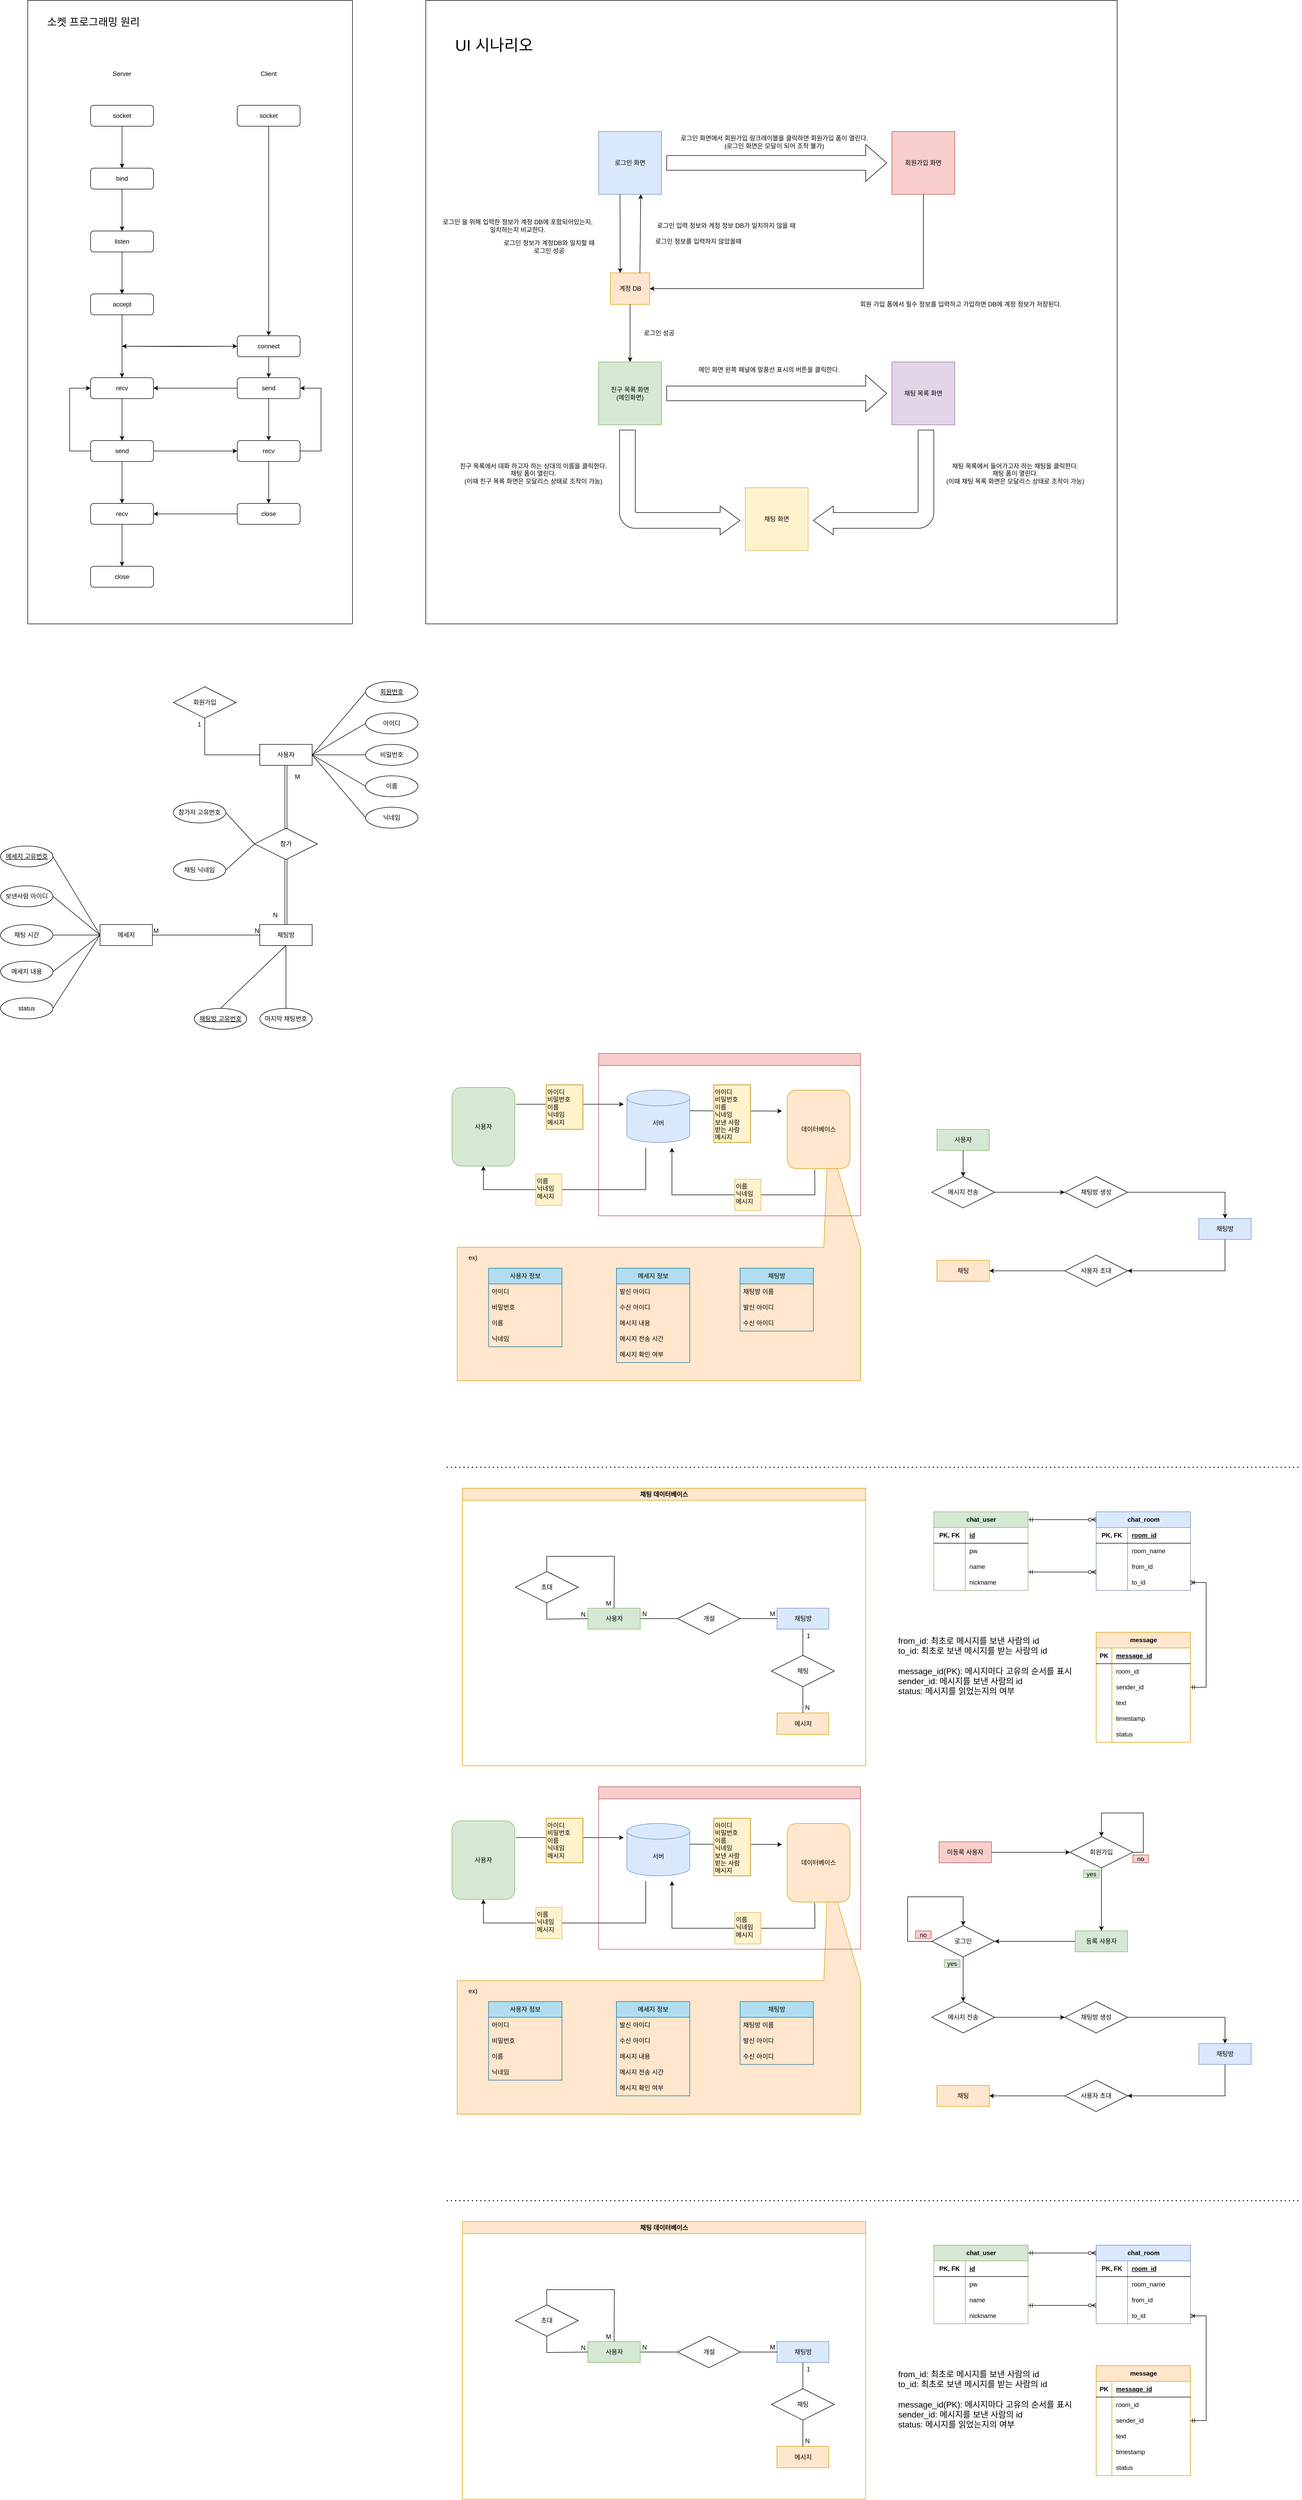 <mxfile version="24.7.7">
  <diagram name="페이지-1" id="poXZOrEk5csM0l9jy76r">
    <mxGraphModel dx="2261" dy="844" grid="1" gridSize="10" guides="1" tooltips="1" connect="1" arrows="1" fold="1" page="1" pageScale="1" pageWidth="827" pageHeight="1169" math="0" shadow="0">
      <root>
        <mxCell id="0" />
        <mxCell id="1" parent="0" />
        <mxCell id="1jYyJ4gH8PCIncq68m16-2" value="" style="rounded=0;whiteSpace=wrap;html=1;" parent="1" vertex="1">
          <mxGeometry x="-760" y="80" width="620" height="1190" as="geometry" />
        </mxCell>
        <mxCell id="1jYyJ4gH8PCIncq68m16-3" value="Server" style="text;html=1;align=center;verticalAlign=middle;whiteSpace=wrap;rounded=0;" parent="1" vertex="1">
          <mxGeometry x="-640" y="200" width="120" height="40" as="geometry" />
        </mxCell>
        <mxCell id="1jYyJ4gH8PCIncq68m16-4" value="Client" style="text;html=1;align=center;verticalAlign=middle;whiteSpace=wrap;rounded=0;" parent="1" vertex="1">
          <mxGeometry x="-360" y="200" width="120" height="40" as="geometry" />
        </mxCell>
        <mxCell id="1jYyJ4gH8PCIncq68m16-5" style="edgeStyle=orthogonalEdgeStyle;rounded=0;orthogonalLoop=1;jettySize=auto;html=1;exitX=0.5;exitY=1;exitDx=0;exitDy=0;entryX=0.5;entryY=0;entryDx=0;entryDy=0;" parent="1" source="1jYyJ4gH8PCIncq68m16-6" target="1jYyJ4gH8PCIncq68m16-8" edge="1">
          <mxGeometry relative="1" as="geometry" />
        </mxCell>
        <mxCell id="1jYyJ4gH8PCIncq68m16-6" value="socket" style="rounded=1;whiteSpace=wrap;html=1;" parent="1" vertex="1">
          <mxGeometry x="-640" y="280" width="120" height="40" as="geometry" />
        </mxCell>
        <mxCell id="1jYyJ4gH8PCIncq68m16-7" style="edgeStyle=orthogonalEdgeStyle;rounded=0;orthogonalLoop=1;jettySize=auto;html=1;exitX=0.5;exitY=1;exitDx=0;exitDy=0;entryX=0.5;entryY=0;entryDx=0;entryDy=0;" parent="1" source="1jYyJ4gH8PCIncq68m16-8" target="1jYyJ4gH8PCIncq68m16-10" edge="1">
          <mxGeometry relative="1" as="geometry" />
        </mxCell>
        <mxCell id="1jYyJ4gH8PCIncq68m16-8" value="bind" style="rounded=1;whiteSpace=wrap;html=1;" parent="1" vertex="1">
          <mxGeometry x="-640" y="400" width="120" height="40" as="geometry" />
        </mxCell>
        <mxCell id="1jYyJ4gH8PCIncq68m16-9" style="edgeStyle=orthogonalEdgeStyle;rounded=0;orthogonalLoop=1;jettySize=auto;html=1;exitX=0.5;exitY=1;exitDx=0;exitDy=0;entryX=0.5;entryY=0;entryDx=0;entryDy=0;" parent="1" source="1jYyJ4gH8PCIncq68m16-10" target="1jYyJ4gH8PCIncq68m16-13" edge="1">
          <mxGeometry relative="1" as="geometry" />
        </mxCell>
        <mxCell id="1jYyJ4gH8PCIncq68m16-10" value="listen" style="rounded=1;whiteSpace=wrap;html=1;" parent="1" vertex="1">
          <mxGeometry x="-640" y="520" width="120" height="40" as="geometry" />
        </mxCell>
        <mxCell id="1jYyJ4gH8PCIncq68m16-11" style="edgeStyle=orthogonalEdgeStyle;rounded=0;orthogonalLoop=1;jettySize=auto;html=1;entryX=0;entryY=0.5;entryDx=0;entryDy=0;" parent="1" target="1jYyJ4gH8PCIncq68m16-16" edge="1">
          <mxGeometry relative="1" as="geometry">
            <mxPoint x="-580" y="740" as="sourcePoint" />
            <mxPoint x="-360" y="620" as="targetPoint" />
          </mxGeometry>
        </mxCell>
        <mxCell id="1jYyJ4gH8PCIncq68m16-12" style="edgeStyle=orthogonalEdgeStyle;rounded=0;orthogonalLoop=1;jettySize=auto;html=1;exitX=0.5;exitY=1;exitDx=0;exitDy=0;entryX=0.5;entryY=0;entryDx=0;entryDy=0;" parent="1" source="1jYyJ4gH8PCIncq68m16-13" target="1jYyJ4gH8PCIncq68m16-23" edge="1">
          <mxGeometry relative="1" as="geometry">
            <mxPoint x="-580" y="920" as="targetPoint" />
          </mxGeometry>
        </mxCell>
        <mxCell id="1jYyJ4gH8PCIncq68m16-13" value="accept" style="rounded=1;whiteSpace=wrap;html=1;" parent="1" vertex="1">
          <mxGeometry x="-640" y="640" width="120" height="40" as="geometry" />
        </mxCell>
        <mxCell id="1jYyJ4gH8PCIncq68m16-14" style="edgeStyle=orthogonalEdgeStyle;rounded=0;orthogonalLoop=1;jettySize=auto;html=1;exitX=0.5;exitY=1;exitDx=0;exitDy=0;entryX=0.5;entryY=0;entryDx=0;entryDy=0;" parent="1" source="1jYyJ4gH8PCIncq68m16-16" target="1jYyJ4gH8PCIncq68m16-21" edge="1">
          <mxGeometry relative="1" as="geometry" />
        </mxCell>
        <mxCell id="1jYyJ4gH8PCIncq68m16-15" style="edgeStyle=orthogonalEdgeStyle;rounded=0;orthogonalLoop=1;jettySize=auto;html=1;exitX=0;exitY=0.5;exitDx=0;exitDy=0;" parent="1" source="1jYyJ4gH8PCIncq68m16-16" edge="1">
          <mxGeometry relative="1" as="geometry">
            <mxPoint x="-580" y="740" as="targetPoint" />
          </mxGeometry>
        </mxCell>
        <mxCell id="1jYyJ4gH8PCIncq68m16-16" value="connect" style="rounded=1;whiteSpace=wrap;html=1;" parent="1" vertex="1">
          <mxGeometry x="-360" y="720" width="120" height="40" as="geometry" />
        </mxCell>
        <mxCell id="1jYyJ4gH8PCIncq68m16-17" style="edgeStyle=orthogonalEdgeStyle;rounded=0;orthogonalLoop=1;jettySize=auto;html=1;exitX=0.5;exitY=1;exitDx=0;exitDy=0;entryX=0.5;entryY=0;entryDx=0;entryDy=0;" parent="1" source="1jYyJ4gH8PCIncq68m16-18" target="1jYyJ4gH8PCIncq68m16-16" edge="1">
          <mxGeometry relative="1" as="geometry" />
        </mxCell>
        <mxCell id="1jYyJ4gH8PCIncq68m16-18" value="socket" style="rounded=1;whiteSpace=wrap;html=1;" parent="1" vertex="1">
          <mxGeometry x="-360" y="280" width="120" height="40" as="geometry" />
        </mxCell>
        <mxCell id="1jYyJ4gH8PCIncq68m16-19" style="edgeStyle=orthogonalEdgeStyle;rounded=0;orthogonalLoop=1;jettySize=auto;html=1;exitX=0.5;exitY=1;exitDx=0;exitDy=0;entryX=0.5;entryY=0;entryDx=0;entryDy=0;" parent="1" source="1jYyJ4gH8PCIncq68m16-21" target="1jYyJ4gH8PCIncq68m16-28" edge="1">
          <mxGeometry relative="1" as="geometry" />
        </mxCell>
        <mxCell id="1jYyJ4gH8PCIncq68m16-20" style="edgeStyle=orthogonalEdgeStyle;rounded=0;orthogonalLoop=1;jettySize=auto;html=1;exitX=0;exitY=0.5;exitDx=0;exitDy=0;entryX=1;entryY=0.5;entryDx=0;entryDy=0;" parent="1" source="1jYyJ4gH8PCIncq68m16-21" target="1jYyJ4gH8PCIncq68m16-23" edge="1">
          <mxGeometry relative="1" as="geometry" />
        </mxCell>
        <mxCell id="1jYyJ4gH8PCIncq68m16-21" value="send" style="rounded=1;whiteSpace=wrap;html=1;" parent="1" vertex="1">
          <mxGeometry x="-360" y="800" width="120" height="40" as="geometry" />
        </mxCell>
        <mxCell id="1jYyJ4gH8PCIncq68m16-22" style="edgeStyle=orthogonalEdgeStyle;rounded=0;orthogonalLoop=1;jettySize=auto;html=1;exitX=0.5;exitY=1;exitDx=0;exitDy=0;entryX=0.5;entryY=0;entryDx=0;entryDy=0;" parent="1" source="1jYyJ4gH8PCIncq68m16-23" target="1jYyJ4gH8PCIncq68m16-32" edge="1">
          <mxGeometry relative="1" as="geometry" />
        </mxCell>
        <mxCell id="1jYyJ4gH8PCIncq68m16-23" value="recv" style="rounded=1;whiteSpace=wrap;html=1;" parent="1" vertex="1">
          <mxGeometry x="-640" y="800" width="120" height="40" as="geometry" />
        </mxCell>
        <mxCell id="1jYyJ4gH8PCIncq68m16-24" style="edgeStyle=orthogonalEdgeStyle;rounded=0;orthogonalLoop=1;jettySize=auto;html=1;exitX=0.5;exitY=1;exitDx=0;exitDy=0;entryX=0.5;entryY=0;entryDx=0;entryDy=0;" parent="1" source="1jYyJ4gH8PCIncq68m16-25" target="1jYyJ4gH8PCIncq68m16-33" edge="1">
          <mxGeometry relative="1" as="geometry" />
        </mxCell>
        <mxCell id="1jYyJ4gH8PCIncq68m16-25" value="recv" style="rounded=1;whiteSpace=wrap;html=1;" parent="1" vertex="1">
          <mxGeometry x="-640" y="1040" width="120" height="40" as="geometry" />
        </mxCell>
        <mxCell id="1jYyJ4gH8PCIncq68m16-26" style="edgeStyle=orthogonalEdgeStyle;rounded=0;orthogonalLoop=1;jettySize=auto;html=1;exitX=0.5;exitY=1;exitDx=0;exitDy=0;entryX=0.5;entryY=0;entryDx=0;entryDy=0;" parent="1" source="1jYyJ4gH8PCIncq68m16-28" target="1jYyJ4gH8PCIncq68m16-35" edge="1">
          <mxGeometry relative="1" as="geometry" />
        </mxCell>
        <mxCell id="1jYyJ4gH8PCIncq68m16-27" style="edgeStyle=orthogonalEdgeStyle;rounded=0;orthogonalLoop=1;jettySize=auto;html=1;exitX=1;exitY=0.5;exitDx=0;exitDy=0;entryX=1;entryY=0.5;entryDx=0;entryDy=0;" parent="1" source="1jYyJ4gH8PCIncq68m16-28" target="1jYyJ4gH8PCIncq68m16-21" edge="1">
          <mxGeometry relative="1" as="geometry">
            <Array as="points">
              <mxPoint x="-200" y="940" />
              <mxPoint x="-200" y="820" />
            </Array>
          </mxGeometry>
        </mxCell>
        <mxCell id="1jYyJ4gH8PCIncq68m16-28" value="recv" style="rounded=1;whiteSpace=wrap;html=1;" parent="1" vertex="1">
          <mxGeometry x="-360" y="920" width="120" height="40" as="geometry" />
        </mxCell>
        <mxCell id="1jYyJ4gH8PCIncq68m16-29" style="edgeStyle=orthogonalEdgeStyle;rounded=0;orthogonalLoop=1;jettySize=auto;html=1;exitX=0.5;exitY=1;exitDx=0;exitDy=0;entryX=0.5;entryY=0;entryDx=0;entryDy=0;" parent="1" source="1jYyJ4gH8PCIncq68m16-32" target="1jYyJ4gH8PCIncq68m16-25" edge="1">
          <mxGeometry relative="1" as="geometry" />
        </mxCell>
        <mxCell id="1jYyJ4gH8PCIncq68m16-30" style="edgeStyle=orthogonalEdgeStyle;rounded=0;orthogonalLoop=1;jettySize=auto;html=1;exitX=1;exitY=0.5;exitDx=0;exitDy=0;entryX=0;entryY=0.5;entryDx=0;entryDy=0;" parent="1" source="1jYyJ4gH8PCIncq68m16-32" target="1jYyJ4gH8PCIncq68m16-28" edge="1">
          <mxGeometry relative="1" as="geometry" />
        </mxCell>
        <mxCell id="1jYyJ4gH8PCIncq68m16-31" style="edgeStyle=orthogonalEdgeStyle;rounded=0;orthogonalLoop=1;jettySize=auto;html=1;exitX=0;exitY=0.5;exitDx=0;exitDy=0;entryX=0;entryY=0.5;entryDx=0;entryDy=0;" parent="1" source="1jYyJ4gH8PCIncq68m16-32" target="1jYyJ4gH8PCIncq68m16-23" edge="1">
          <mxGeometry relative="1" as="geometry">
            <Array as="points">
              <mxPoint x="-680" y="940" />
              <mxPoint x="-680" y="820" />
            </Array>
          </mxGeometry>
        </mxCell>
        <mxCell id="1jYyJ4gH8PCIncq68m16-32" value="send" style="rounded=1;whiteSpace=wrap;html=1;" parent="1" vertex="1">
          <mxGeometry x="-640" y="920" width="120" height="40" as="geometry" />
        </mxCell>
        <mxCell id="1jYyJ4gH8PCIncq68m16-33" value="close" style="rounded=1;whiteSpace=wrap;html=1;" parent="1" vertex="1">
          <mxGeometry x="-640" y="1160" width="120" height="40" as="geometry" />
        </mxCell>
        <mxCell id="1jYyJ4gH8PCIncq68m16-34" style="edgeStyle=orthogonalEdgeStyle;rounded=0;orthogonalLoop=1;jettySize=auto;html=1;exitX=0;exitY=0.5;exitDx=0;exitDy=0;entryX=1;entryY=0.5;entryDx=0;entryDy=0;" parent="1" source="1jYyJ4gH8PCIncq68m16-35" target="1jYyJ4gH8PCIncq68m16-25" edge="1">
          <mxGeometry relative="1" as="geometry" />
        </mxCell>
        <mxCell id="1jYyJ4gH8PCIncq68m16-35" value="close" style="rounded=1;whiteSpace=wrap;html=1;" parent="1" vertex="1">
          <mxGeometry x="-360" y="1040" width="120" height="40" as="geometry" />
        </mxCell>
        <mxCell id="1jYyJ4gH8PCIncq68m16-36" value="소켓 프로그래밍 원리" style="text;html=1;align=center;verticalAlign=middle;resizable=0;points=[];autosize=1;strokeColor=none;fillColor=none;fontSize=20;" parent="1" vertex="1">
          <mxGeometry x="-740" y="100" width="210" height="40" as="geometry" />
        </mxCell>
        <mxCell id="1jYyJ4gH8PCIncq68m16-37" value="" style="rounded=0;whiteSpace=wrap;html=1;" parent="1" vertex="1">
          <mxGeometry y="80" width="1320" height="1190" as="geometry" />
        </mxCell>
        <mxCell id="1jYyJ4gH8PCIncq68m16-38" value="로그인 화면" style="rounded=0;whiteSpace=wrap;html=1;fillColor=#dae8fc;strokeColor=#6c8ebf;" parent="1" vertex="1">
          <mxGeometry x="330" y="330" width="120" height="120" as="geometry" />
        </mxCell>
        <mxCell id="1jYyJ4gH8PCIncq68m16-39" style="edgeStyle=orthogonalEdgeStyle;rounded=0;orthogonalLoop=1;jettySize=auto;html=1;exitX=0.5;exitY=1;exitDx=0;exitDy=0;entryX=1;entryY=0.5;entryDx=0;entryDy=0;" parent="1" source="1jYyJ4gH8PCIncq68m16-40" target="1jYyJ4gH8PCIncq68m16-41" edge="1">
          <mxGeometry relative="1" as="geometry" />
        </mxCell>
        <mxCell id="1jYyJ4gH8PCIncq68m16-40" value="회원가입 화면" style="rounded=0;whiteSpace=wrap;html=1;fillColor=#f8cecc;strokeColor=#b85450;" parent="1" vertex="1">
          <mxGeometry x="890" y="330" width="120" height="120" as="geometry" />
        </mxCell>
        <mxCell id="1jYyJ4gH8PCIncq68m16-41" value="계정 DB" style="rounded=0;whiteSpace=wrap;html=1;fillColor=#ffe6cc;strokeColor=#d79b00;" parent="1" vertex="1">
          <mxGeometry x="352.5" y="600" width="75" height="60" as="geometry" />
        </mxCell>
        <mxCell id="1jYyJ4gH8PCIncq68m16-42" value="" style="html=1;shadow=0;dashed=0;align=center;verticalAlign=middle;shape=mxgraph.arrows2.arrow;dy=0.6;dx=40;notch=0;" parent="1" vertex="1">
          <mxGeometry x="460" y="355" width="420" height="70" as="geometry" />
        </mxCell>
        <mxCell id="1jYyJ4gH8PCIncq68m16-43" value="회원 가입 폼에서 필수 정보를 입력하고 가입하면 DB에 계정 정보가 저장된다." style="text;html=1;align=center;verticalAlign=middle;resizable=0;points=[];autosize=1;strokeColor=none;fillColor=none;" parent="1" vertex="1">
          <mxGeometry x="801" y="645" width="440" height="30" as="geometry" />
        </mxCell>
        <mxCell id="1jYyJ4gH8PCIncq68m16-44" value="채팅 목록 화면" style="rounded=0;whiteSpace=wrap;html=1;fillColor=#e1d5e7;strokeColor=#9673a6;" parent="1" vertex="1">
          <mxGeometry x="890" y="770" width="120" height="120" as="geometry" />
        </mxCell>
        <mxCell id="1jYyJ4gH8PCIncq68m16-45" value="&lt;div&gt;친구 목록 화면&lt;/div&gt;&lt;div&gt;&lt;div&gt;(메인화면)&lt;/div&gt;&lt;/div&gt;" style="rounded=0;whiteSpace=wrap;html=1;fillColor=#d5e8d4;strokeColor=#82b366;" parent="1" vertex="1">
          <mxGeometry x="330" y="770" width="120" height="120" as="geometry" />
        </mxCell>
        <mxCell id="1jYyJ4gH8PCIncq68m16-46" value="" style="endArrow=classic;html=1;rounded=0;entryX=0.25;entryY=0;entryDx=0;entryDy=0;exitX=0.34;exitY=1.003;exitDx=0;exitDy=0;exitPerimeter=0;" parent="1" source="1jYyJ4gH8PCIncq68m16-38" target="1jYyJ4gH8PCIncq68m16-41" edge="1">
          <mxGeometry width="50" height="50" relative="1" as="geometry">
            <mxPoint x="340" y="490" as="sourcePoint" />
            <mxPoint x="360" y="590.0" as="targetPoint" />
            <Array as="points" />
          </mxGeometry>
        </mxCell>
        <mxCell id="1jYyJ4gH8PCIncq68m16-47" value="" style="endArrow=classic;html=1;rounded=0;exitX=0.75;exitY=0;exitDx=0;exitDy=0;entryX=0.67;entryY=0.999;entryDx=0;entryDy=0;entryPerimeter=0;" parent="1" source="1jYyJ4gH8PCIncq68m16-41" target="1jYyJ4gH8PCIncq68m16-38" edge="1">
          <mxGeometry width="50" height="50" relative="1" as="geometry">
            <mxPoint x="420" y="590.0" as="sourcePoint" />
            <mxPoint x="420" y="500" as="targetPoint" />
            <Array as="points" />
          </mxGeometry>
        </mxCell>
        <mxCell id="1jYyJ4gH8PCIncq68m16-48" value="로그인 입력 정보와 계정 정보 DB가 일치하지 않을 때&lt;span style=&quot;background-color: initial;&quot;&gt;&amp;nbsp;&lt;/span&gt;" style="text;html=1;align=center;verticalAlign=middle;resizable=0;points=[];autosize=1;strokeColor=none;fillColor=none;" parent="1" vertex="1">
          <mxGeometry x="420" y="495" width="310" height="30" as="geometry" />
        </mxCell>
        <mxCell id="1jYyJ4gH8PCIncq68m16-49" value="로그인 정보를 입력하지 않았을때" style="text;html=1;align=center;verticalAlign=middle;resizable=0;points=[];autosize=1;strokeColor=none;fillColor=none;" parent="1" vertex="1">
          <mxGeometry x="420" y="525" width="200" height="30" as="geometry" />
        </mxCell>
        <mxCell id="1jYyJ4gH8PCIncq68m16-50" value="로그인 정보가 계정DB와 일치할 때&lt;div&gt;로그인 성공&lt;/div&gt;" style="text;html=1;align=center;verticalAlign=middle;resizable=0;points=[];autosize=1;strokeColor=none;fillColor=none;" parent="1" vertex="1">
          <mxGeometry x="130" y="530" width="210" height="40" as="geometry" />
        </mxCell>
        <mxCell id="1jYyJ4gH8PCIncq68m16-51" value="" style="html=1;shadow=0;dashed=0;align=center;verticalAlign=middle;shape=mxgraph.arrows2.arrow;dy=0.6;dx=40;notch=0;" parent="1" vertex="1">
          <mxGeometry x="460" y="795" width="420" height="70" as="geometry" />
        </mxCell>
        <mxCell id="1jYyJ4gH8PCIncq68m16-52" value="채팅 화면" style="rounded=0;whiteSpace=wrap;html=1;fillColor=#fff2cc;strokeColor=#d6b656;" parent="1" vertex="1">
          <mxGeometry x="610" y="1010" width="120" height="120" as="geometry" />
        </mxCell>
        <mxCell id="1jYyJ4gH8PCIncq68m16-53" value="" style="html=1;shadow=0;dashed=0;align=right;verticalAlign=middle;shape=mxgraph.arrows2.bendArrow;dy=15;dx=38;notch=0;arrowHead=55;rounded=1;flipV=1;flipH=1;" parent="1" vertex="1">
          <mxGeometry x="740" y="900" width="230" height="200" as="geometry" />
        </mxCell>
        <mxCell id="1jYyJ4gH8PCIncq68m16-54" value="" style="html=1;shadow=0;dashed=0;align=center;verticalAlign=middle;shape=mxgraph.arrows2.bendArrow;dy=15;dx=38;notch=0;arrowHead=55;rounded=1;flipH=0;flipV=1;" parent="1" vertex="1">
          <mxGeometry x="370" y="900" width="230" height="200" as="geometry" />
        </mxCell>
        <mxCell id="1jYyJ4gH8PCIncq68m16-55" value="친구 목록에서 대화 하고자 하는 상대의 이름을 클릭한다.&lt;div&gt;채팅 폼이 열린다.&lt;/div&gt;&lt;div&gt;(이때 친구 목록 화면은 모달리스 상태로 조작이 가능)&lt;/div&gt;" style="text;html=1;align=center;verticalAlign=middle;resizable=0;points=[];autosize=1;strokeColor=none;fillColor=none;" parent="1" vertex="1">
          <mxGeometry x="40" y="953" width="330" height="60" as="geometry" />
        </mxCell>
        <mxCell id="1jYyJ4gH8PCIncq68m16-56" value="채팅 목록에서 들어가고자 하는 채팅을 클릭한다.&lt;div&gt;채팅 폼이 열린다.&lt;/div&gt;&lt;div&gt;(이때 채팅 목록 화면은 모달리스 상태로 조작이 가능)&lt;/div&gt;" style="text;html=1;align=center;verticalAlign=middle;resizable=0;points=[];autosize=1;strokeColor=none;fillColor=none;" parent="1" vertex="1">
          <mxGeometry x="970" y="953" width="310" height="60" as="geometry" />
        </mxCell>
        <mxCell id="1jYyJ4gH8PCIncq68m16-57" value="로그인 화면에서 회원가입 링크레이블을 클릭하면 회원가입 폼이 열린다.&lt;br&gt;(로그인 화면은 모달이 되어 조작 불가)" style="text;html=1;align=center;verticalAlign=middle;resizable=0;points=[];autosize=1;strokeColor=none;fillColor=none;" parent="1" vertex="1">
          <mxGeometry x="460" y="330" width="410" height="40" as="geometry" />
        </mxCell>
        <mxCell id="1jYyJ4gH8PCIncq68m16-58" value="메인 화면 왼쪽 패널에 말풍선 표시의 버튼을 클릭한다." style="text;html=1;align=center;verticalAlign=middle;resizable=0;points=[];autosize=1;strokeColor=none;fillColor=none;" parent="1" vertex="1">
          <mxGeometry x="500" y="770" width="310" height="30" as="geometry" />
        </mxCell>
        <mxCell id="1jYyJ4gH8PCIncq68m16-59" value="로그인 을 위해 입력한 정보가 계정 DB에 포함되어있는지,&lt;br&gt;일치하는지 비교한다." style="text;html=1;align=center;verticalAlign=middle;resizable=0;points=[];autosize=1;strokeColor=none;fillColor=none;" parent="1" vertex="1">
          <mxGeometry x="10" y="490" width="330" height="40" as="geometry" />
        </mxCell>
        <mxCell id="1jYyJ4gH8PCIncq68m16-60" value="" style="endArrow=classic;html=1;rounded=0;exitX=0.5;exitY=1;exitDx=0;exitDy=0;entryX=0.5;entryY=0;entryDx=0;entryDy=0;" parent="1" source="1jYyJ4gH8PCIncq68m16-41" target="1jYyJ4gH8PCIncq68m16-45" edge="1">
          <mxGeometry width="50" height="50" relative="1" as="geometry">
            <mxPoint x="430" y="660" as="sourcePoint" />
            <mxPoint x="480" y="610" as="targetPoint" />
          </mxGeometry>
        </mxCell>
        <mxCell id="1jYyJ4gH8PCIncq68m16-61" value="로그인 성공" style="text;html=1;align=center;verticalAlign=middle;resizable=0;points=[];autosize=1;strokeColor=none;fillColor=none;" parent="1" vertex="1">
          <mxGeometry x="400" y="700" width="90" height="30" as="geometry" />
        </mxCell>
        <mxCell id="1jYyJ4gH8PCIncq68m16-62" value="UI 시나리오" style="text;html=1;align=center;verticalAlign=middle;resizable=0;points=[];autosize=1;strokeColor=none;fillColor=none;fontSize=30;" parent="1" vertex="1">
          <mxGeometry x="40" y="140" width="180" height="50" as="geometry" />
        </mxCell>
        <mxCell id="1jYyJ4gH8PCIncq68m16-63" value="사용자" style="whiteSpace=wrap;html=1;align=center;" parent="1" vertex="1">
          <mxGeometry x="-317" y="1500" width="100" height="40" as="geometry" />
        </mxCell>
        <mxCell id="1jYyJ4gH8PCIncq68m16-64" value="회원가입" style="shape=rhombus;perimeter=rhombusPerimeter;whiteSpace=wrap;html=1;align=center;" parent="1" vertex="1">
          <mxGeometry x="-482" y="1390" width="120" height="60" as="geometry" />
        </mxCell>
        <mxCell id="1jYyJ4gH8PCIncq68m16-65" value="회원번호" style="ellipse;whiteSpace=wrap;html=1;align=center;fontStyle=4;" parent="1" vertex="1">
          <mxGeometry x="-115" y="1380" width="100" height="40" as="geometry" />
        </mxCell>
        <mxCell id="1jYyJ4gH8PCIncq68m16-66" value="아이디" style="ellipse;whiteSpace=wrap;html=1;align=center;" parent="1" vertex="1">
          <mxGeometry x="-115" y="1440" width="100" height="40" as="geometry" />
        </mxCell>
        <mxCell id="1jYyJ4gH8PCIncq68m16-67" value="비밀번호" style="ellipse;whiteSpace=wrap;html=1;align=center;" parent="1" vertex="1">
          <mxGeometry x="-115" y="1500" width="100" height="40" as="geometry" />
        </mxCell>
        <mxCell id="1jYyJ4gH8PCIncq68m16-68" value="이름" style="ellipse;whiteSpace=wrap;html=1;align=center;" parent="1" vertex="1">
          <mxGeometry x="-115" y="1560" width="100" height="40" as="geometry" />
        </mxCell>
        <mxCell id="1jYyJ4gH8PCIncq68m16-69" value="닉네임" style="ellipse;whiteSpace=wrap;html=1;align=center;" parent="1" vertex="1">
          <mxGeometry x="-115" y="1620" width="100" height="40" as="geometry" />
        </mxCell>
        <mxCell id="1jYyJ4gH8PCIncq68m16-70" value="" style="endArrow=none;html=1;rounded=0;exitX=1;exitY=0.5;exitDx=0;exitDy=0;entryX=0;entryY=0.5;entryDx=0;entryDy=0;" parent="1" source="1jYyJ4gH8PCIncq68m16-63" target="1jYyJ4gH8PCIncq68m16-65" edge="1">
          <mxGeometry relative="1" as="geometry">
            <mxPoint x="-347" y="1650" as="sourcePoint" />
            <mxPoint x="-187" y="1650" as="targetPoint" />
          </mxGeometry>
        </mxCell>
        <mxCell id="1jYyJ4gH8PCIncq68m16-71" value="" style="endArrow=none;html=1;rounded=0;exitX=1;exitY=0.5;exitDx=0;exitDy=0;entryX=0;entryY=0.5;entryDx=0;entryDy=0;" parent="1" source="1jYyJ4gH8PCIncq68m16-63" target="1jYyJ4gH8PCIncq68m16-66" edge="1">
          <mxGeometry relative="1" as="geometry">
            <mxPoint x="-222" y="1610" as="sourcePoint" />
            <mxPoint x="-62" y="1610" as="targetPoint" />
          </mxGeometry>
        </mxCell>
        <mxCell id="1jYyJ4gH8PCIncq68m16-72" value="" style="endArrow=none;html=1;rounded=0;exitX=1;exitY=0.5;exitDx=0;exitDy=0;entryX=0;entryY=0.5;entryDx=0;entryDy=0;" parent="1" source="1jYyJ4gH8PCIncq68m16-63" target="1jYyJ4gH8PCIncq68m16-67" edge="1">
          <mxGeometry relative="1" as="geometry">
            <mxPoint x="-222" y="1610" as="sourcePoint" />
            <mxPoint x="-62" y="1610" as="targetPoint" />
          </mxGeometry>
        </mxCell>
        <mxCell id="1jYyJ4gH8PCIncq68m16-73" value="" style="endArrow=none;html=1;rounded=0;entryX=0;entryY=0.5;entryDx=0;entryDy=0;exitX=1;exitY=0.5;exitDx=0;exitDy=0;" parent="1" source="1jYyJ4gH8PCIncq68m16-63" target="1jYyJ4gH8PCIncq68m16-68" edge="1">
          <mxGeometry relative="1" as="geometry">
            <mxPoint x="-222" y="1610" as="sourcePoint" />
            <mxPoint x="-62" y="1610" as="targetPoint" />
          </mxGeometry>
        </mxCell>
        <mxCell id="1jYyJ4gH8PCIncq68m16-74" value="" style="endArrow=none;html=1;rounded=0;entryX=0;entryY=0.5;entryDx=0;entryDy=0;exitX=1;exitY=0.5;exitDx=0;exitDy=0;" parent="1" source="1jYyJ4gH8PCIncq68m16-63" target="1jYyJ4gH8PCIncq68m16-69" edge="1">
          <mxGeometry relative="1" as="geometry">
            <mxPoint x="-222" y="1610" as="sourcePoint" />
            <mxPoint x="-62" y="1610" as="targetPoint" />
          </mxGeometry>
        </mxCell>
        <mxCell id="1jYyJ4gH8PCIncq68m16-75" value="채팅방" style="whiteSpace=wrap;html=1;align=center;" parent="1" vertex="1">
          <mxGeometry x="-317" y="1844" width="100" height="40" as="geometry" />
        </mxCell>
        <mxCell id="1jYyJ4gH8PCIncq68m16-76" value="" style="shape=link;html=1;rounded=0;exitX=0.5;exitY=1;exitDx=0;exitDy=0;entryX=0.5;entryY=0;entryDx=0;entryDy=0;" parent="1" target="1jYyJ4gH8PCIncq68m16-75" edge="1">
          <mxGeometry relative="1" as="geometry">
            <mxPoint x="-267" y="1660" as="sourcePoint" />
            <mxPoint x="-62" y="1594" as="targetPoint" />
          </mxGeometry>
        </mxCell>
        <mxCell id="1jYyJ4gH8PCIncq68m16-77" value="N" style="resizable=0;html=1;whiteSpace=wrap;align=right;verticalAlign=bottom;" parent="1jYyJ4gH8PCIncq68m16-76" connectable="0" vertex="1">
          <mxGeometry x="1" relative="1" as="geometry">
            <mxPoint x="-15" y="-10" as="offset" />
          </mxGeometry>
        </mxCell>
        <mxCell id="1jYyJ4gH8PCIncq68m16-78" value="메세지" style="whiteSpace=wrap;html=1;align=center;" parent="1" vertex="1">
          <mxGeometry x="-622" y="1844" width="100" height="40" as="geometry" />
        </mxCell>
        <mxCell id="1jYyJ4gH8PCIncq68m16-79" value="메세지 내용" style="ellipse;whiteSpace=wrap;html=1;align=center;" parent="1" vertex="1">
          <mxGeometry x="-812" y="1914" width="100" height="40" as="geometry" />
        </mxCell>
        <mxCell id="1jYyJ4gH8PCIncq68m16-80" value="채팅 시간" style="ellipse;whiteSpace=wrap;html=1;align=center;" parent="1" vertex="1">
          <mxGeometry x="-812" y="1844" width="100" height="40" as="geometry" />
        </mxCell>
        <mxCell id="1jYyJ4gH8PCIncq68m16-81" value="" style="endArrow=none;html=1;rounded=0;exitX=1;exitY=0.5;exitDx=0;exitDy=0;entryX=0;entryY=0.5;entryDx=0;entryDy=0;" parent="1" source="1jYyJ4gH8PCIncq68m16-79" target="1jYyJ4gH8PCIncq68m16-78" edge="1">
          <mxGeometry relative="1" as="geometry">
            <mxPoint x="-222" y="1694" as="sourcePoint" />
            <mxPoint x="-62" y="1694" as="targetPoint" />
          </mxGeometry>
        </mxCell>
        <mxCell id="1jYyJ4gH8PCIncq68m16-82" value="" style="endArrow=none;html=1;rounded=0;exitX=1;exitY=0.5;exitDx=0;exitDy=0;entryX=0;entryY=0.5;entryDx=0;entryDy=0;" parent="1" source="1jYyJ4gH8PCIncq68m16-80" target="1jYyJ4gH8PCIncq68m16-78" edge="1">
          <mxGeometry relative="1" as="geometry">
            <mxPoint x="-222" y="1694" as="sourcePoint" />
            <mxPoint x="-62" y="1694" as="targetPoint" />
          </mxGeometry>
        </mxCell>
        <mxCell id="1jYyJ4gH8PCIncq68m16-83" value="채팅방 고유번호" style="ellipse;whiteSpace=wrap;html=1;align=center;fontStyle=4;" parent="1" vertex="1">
          <mxGeometry x="-442" y="2004" width="100" height="40" as="geometry" />
        </mxCell>
        <mxCell id="1jYyJ4gH8PCIncq68m16-84" value="" style="endArrow=none;html=1;rounded=0;exitX=0.5;exitY=0;exitDx=0;exitDy=0;entryX=0.5;entryY=1;entryDx=0;entryDy=0;" parent="1" source="1jYyJ4gH8PCIncq68m16-83" target="1jYyJ4gH8PCIncq68m16-75" edge="1">
          <mxGeometry relative="1" as="geometry">
            <mxPoint x="-222" y="1694" as="sourcePoint" />
            <mxPoint x="-62" y="1694" as="targetPoint" />
          </mxGeometry>
        </mxCell>
        <mxCell id="1jYyJ4gH8PCIncq68m16-85" value="메세지 고유번호" style="ellipse;whiteSpace=wrap;html=1;align=center;fontStyle=4;" parent="1" vertex="1">
          <mxGeometry x="-812" y="1694" width="100" height="40" as="geometry" />
        </mxCell>
        <mxCell id="1jYyJ4gH8PCIncq68m16-86" value="" style="endArrow=none;html=1;rounded=0;exitX=1;exitY=0.5;exitDx=0;exitDy=0;entryX=0;entryY=0.5;entryDx=0;entryDy=0;" parent="1" source="1jYyJ4gH8PCIncq68m16-85" target="1jYyJ4gH8PCIncq68m16-78" edge="1">
          <mxGeometry relative="1" as="geometry">
            <mxPoint x="-222" y="1694" as="sourcePoint" />
            <mxPoint x="-62" y="1694" as="targetPoint" />
          </mxGeometry>
        </mxCell>
        <mxCell id="1jYyJ4gH8PCIncq68m16-87" value="보낸사람 아이디" style="ellipse;whiteSpace=wrap;html=1;align=center;" parent="1" vertex="1">
          <mxGeometry x="-812" y="1770" width="100" height="40" as="geometry" />
        </mxCell>
        <mxCell id="1jYyJ4gH8PCIncq68m16-88" value="status" style="ellipse;whiteSpace=wrap;html=1;align=center;" parent="1" vertex="1">
          <mxGeometry x="-812" y="1984" width="100" height="40" as="geometry" />
        </mxCell>
        <mxCell id="1jYyJ4gH8PCIncq68m16-89" value="" style="endArrow=none;html=1;rounded=0;exitX=1;exitY=0.5;exitDx=0;exitDy=0;entryX=0;entryY=0.5;entryDx=0;entryDy=0;" parent="1" source="1jYyJ4gH8PCIncq68m16-87" target="1jYyJ4gH8PCIncq68m16-78" edge="1">
          <mxGeometry relative="1" as="geometry">
            <mxPoint x="-222" y="1704" as="sourcePoint" />
            <mxPoint x="-62" y="1704" as="targetPoint" />
          </mxGeometry>
        </mxCell>
        <mxCell id="1jYyJ4gH8PCIncq68m16-90" value="" style="endArrow=none;html=1;rounded=0;exitX=1;exitY=0.5;exitDx=0;exitDy=0;entryX=0;entryY=0.5;entryDx=0;entryDy=0;" parent="1" source="1jYyJ4gH8PCIncq68m16-88" target="1jYyJ4gH8PCIncq68m16-78" edge="1">
          <mxGeometry relative="1" as="geometry">
            <mxPoint x="-222" y="1704" as="sourcePoint" />
            <mxPoint x="-62" y="1704" as="targetPoint" />
          </mxGeometry>
        </mxCell>
        <mxCell id="1jYyJ4gH8PCIncq68m16-91" value="" style="shape=link;html=1;rounded=0;exitX=0.5;exitY=1;exitDx=0;exitDy=0;entryX=0.5;entryY=0;entryDx=0;entryDy=0;" parent="1" source="1jYyJ4gH8PCIncq68m16-63" target="1jYyJ4gH8PCIncq68m16-93" edge="1">
          <mxGeometry relative="1" as="geometry">
            <mxPoint x="-267" y="1490" as="sourcePoint" />
            <mxPoint x="-267" y="1910" as="targetPoint" />
          </mxGeometry>
        </mxCell>
        <mxCell id="1jYyJ4gH8PCIncq68m16-92" value="M" style="resizable=0;html=1;whiteSpace=wrap;align=left;verticalAlign=bottom;" parent="1jYyJ4gH8PCIncq68m16-91" connectable="0" vertex="1">
          <mxGeometry x="-1" relative="1" as="geometry">
            <mxPoint x="15" y="30" as="offset" />
          </mxGeometry>
        </mxCell>
        <mxCell id="1jYyJ4gH8PCIncq68m16-93" value="참가" style="shape=rhombus;perimeter=rhombusPerimeter;whiteSpace=wrap;html=1;align=center;" parent="1" vertex="1">
          <mxGeometry x="-327" y="1660" width="120" height="60" as="geometry" />
        </mxCell>
        <mxCell id="1jYyJ4gH8PCIncq68m16-94" value="" style="endArrow=none;html=1;rounded=0;exitX=0;exitY=0.5;exitDx=0;exitDy=0;entryX=0.5;entryY=1;entryDx=0;entryDy=0;" parent="1" source="1jYyJ4gH8PCIncq68m16-63" target="1jYyJ4gH8PCIncq68m16-64" edge="1">
          <mxGeometry relative="1" as="geometry">
            <mxPoint x="-222" y="1620" as="sourcePoint" />
            <mxPoint x="-62" y="1620" as="targetPoint" />
            <Array as="points">
              <mxPoint x="-422" y="1520" />
            </Array>
          </mxGeometry>
        </mxCell>
        <mxCell id="1jYyJ4gH8PCIncq68m16-95" value="1" style="resizable=0;html=1;whiteSpace=wrap;align=right;verticalAlign=bottom;" parent="1jYyJ4gH8PCIncq68m16-94" connectable="0" vertex="1">
          <mxGeometry x="1" relative="1" as="geometry">
            <mxPoint x="-6" y="20" as="offset" />
          </mxGeometry>
        </mxCell>
        <mxCell id="1jYyJ4gH8PCIncq68m16-96" value="마지막 채팅번호" style="ellipse;whiteSpace=wrap;html=1;align=center;" parent="1" vertex="1">
          <mxGeometry x="-317" y="2004" width="100" height="40" as="geometry" />
        </mxCell>
        <mxCell id="1jYyJ4gH8PCIncq68m16-97" value="" style="endArrow=none;html=1;rounded=0;exitX=1;exitY=0.5;exitDx=0;exitDy=0;entryX=0;entryY=0.5;entryDx=0;entryDy=0;" parent="1" source="1jYyJ4gH8PCIncq68m16-78" target="1jYyJ4gH8PCIncq68m16-75" edge="1">
          <mxGeometry relative="1" as="geometry">
            <mxPoint x="-222" y="1704" as="sourcePoint" />
            <mxPoint x="-62" y="1704" as="targetPoint" />
          </mxGeometry>
        </mxCell>
        <mxCell id="1jYyJ4gH8PCIncq68m16-98" value="M" style="resizable=0;html=1;whiteSpace=wrap;align=left;verticalAlign=bottom;" parent="1jYyJ4gH8PCIncq68m16-97" connectable="0" vertex="1">
          <mxGeometry x="-1" relative="1" as="geometry" />
        </mxCell>
        <mxCell id="1jYyJ4gH8PCIncq68m16-99" value="N" style="resizable=0;html=1;whiteSpace=wrap;align=right;verticalAlign=bottom;" parent="1jYyJ4gH8PCIncq68m16-97" connectable="0" vertex="1">
          <mxGeometry x="1" relative="1" as="geometry" />
        </mxCell>
        <mxCell id="1jYyJ4gH8PCIncq68m16-100" value="" style="endArrow=none;html=1;rounded=0;exitX=0.5;exitY=0;exitDx=0;exitDy=0;entryX=0.5;entryY=1;entryDx=0;entryDy=0;" parent="1" source="1jYyJ4gH8PCIncq68m16-96" target="1jYyJ4gH8PCIncq68m16-75" edge="1">
          <mxGeometry relative="1" as="geometry">
            <mxPoint x="-472" y="1800" as="sourcePoint" />
            <mxPoint x="-312" y="1800" as="targetPoint" />
          </mxGeometry>
        </mxCell>
        <mxCell id="1jYyJ4gH8PCIncq68m16-101" value="참가자 고유번호" style="ellipse;whiteSpace=wrap;html=1;align=center;" parent="1" vertex="1">
          <mxGeometry x="-482" y="1610" width="100" height="40" as="geometry" />
        </mxCell>
        <mxCell id="1jYyJ4gH8PCIncq68m16-103" value="" style="endArrow=none;html=1;rounded=0;entryX=0;entryY=0.5;entryDx=0;entryDy=0;exitX=1;exitY=0.5;exitDx=0;exitDy=0;" parent="1" source="1jYyJ4gH8PCIncq68m16-101" target="1jYyJ4gH8PCIncq68m16-93" edge="1">
          <mxGeometry relative="1" as="geometry">
            <mxPoint x="-240" y="1670" as="sourcePoint" />
            <mxPoint x="-80" y="1670" as="targetPoint" />
          </mxGeometry>
        </mxCell>
        <mxCell id="1jYyJ4gH8PCIncq68m16-104" value="채팅 닉네임" style="ellipse;whiteSpace=wrap;html=1;align=center;" parent="1" vertex="1">
          <mxGeometry x="-482" y="1720" width="100" height="40" as="geometry" />
        </mxCell>
        <mxCell id="1jYyJ4gH8PCIncq68m16-105" value="" style="endArrow=none;html=1;rounded=0;exitX=1;exitY=0.5;exitDx=0;exitDy=0;entryX=0;entryY=0.5;entryDx=0;entryDy=0;" parent="1" source="1jYyJ4gH8PCIncq68m16-104" target="1jYyJ4gH8PCIncq68m16-93" edge="1">
          <mxGeometry relative="1" as="geometry">
            <mxPoint x="-240" y="1770" as="sourcePoint" />
            <mxPoint x="-80" y="1770" as="targetPoint" />
          </mxGeometry>
        </mxCell>
        <mxCell id="V15E0ph4bHvXRaXp6dkt-1" value="서버" style="shape=cylinder3;whiteSpace=wrap;html=1;boundedLbl=1;backgroundOutline=1;size=15;fillColor=#dae8fc;strokeColor=#6c8ebf;" vertex="1" parent="1">
          <mxGeometry x="384" y="2160" width="120" height="100" as="geometry" />
        </mxCell>
        <mxCell id="V15E0ph4bHvXRaXp6dkt-2" value="" style="shape=callout;whiteSpace=wrap;html=1;perimeter=calloutPerimeter;direction=west;position2=0.08;size=210;position=0;fillColor=#ffe6cc;base=70;strokeColor=#d79b00;" vertex="1" parent="1">
          <mxGeometry x="60" y="2250" width="770" height="465" as="geometry" />
        </mxCell>
        <mxCell id="V15E0ph4bHvXRaXp6dkt-3" value="사용자" style="rounded=1;whiteSpace=wrap;html=1;fillColor=#d5e8d4;strokeColor=#82b366;" vertex="1" parent="1">
          <mxGeometry x="50" y="2155" width="120" height="150" as="geometry" />
        </mxCell>
        <mxCell id="V15E0ph4bHvXRaXp6dkt-4" value="" style="endArrow=classic;html=1;rounded=0;entryX=-0.05;entryY=0.27;entryDx=0;entryDy=0;entryPerimeter=0;exitX=1.017;exitY=0.213;exitDx=0;exitDy=0;exitPerimeter=0;" edge="1" parent="1" source="V15E0ph4bHvXRaXp6dkt-3" target="V15E0ph4bHvXRaXp6dkt-1">
          <mxGeometry width="50" height="50" relative="1" as="geometry">
            <mxPoint x="216" y="2360" as="sourcePoint" />
            <mxPoint x="410" y="2360" as="targetPoint" />
          </mxGeometry>
        </mxCell>
        <mxCell id="V15E0ph4bHvXRaXp6dkt-5" value="" style="endArrow=classic;html=1;rounded=0;exitX=1;exitY=0;exitDx=0;exitDy=32.5;exitPerimeter=0;" edge="1" parent="1">
          <mxGeometry width="50" height="50" relative="1" as="geometry">
            <mxPoint x="504" y="2199.5" as="sourcePoint" />
            <mxPoint x="680" y="2200" as="targetPoint" />
          </mxGeometry>
        </mxCell>
        <mxCell id="V15E0ph4bHvXRaXp6dkt-6" value="" style="endArrow=classic;html=1;rounded=0;exitX=0.438;exitY=1.011;exitDx=0;exitDy=0;exitPerimeter=0;" edge="1" parent="1" source="V15E0ph4bHvXRaXp6dkt-9">
          <mxGeometry width="50" height="50" relative="1" as="geometry">
            <mxPoint x="857" y="2268" as="sourcePoint" />
            <mxPoint x="470" y="2270" as="targetPoint" />
            <Array as="points">
              <mxPoint x="743" y="2360" />
              <mxPoint x="470" y="2360" />
            </Array>
          </mxGeometry>
        </mxCell>
        <mxCell id="V15E0ph4bHvXRaXp6dkt-7" value="&lt;font style=&quot;font-size: 12px;&quot;&gt;아이디&lt;/font&gt;&lt;div style=&quot;font-size: 12px;&quot;&gt;&lt;font style=&quot;font-size: 12px;&quot;&gt;비밀번호&lt;/font&gt;&lt;/div&gt;&lt;div style=&quot;font-size: 12px;&quot;&gt;&lt;font style=&quot;font-size: 12px;&quot;&gt;이름&lt;/font&gt;&lt;/div&gt;&lt;div style=&quot;font-size: 12px;&quot;&gt;&lt;font style=&quot;font-size: 12px;&quot;&gt;닉네임&lt;/font&gt;&lt;/div&gt;&lt;div style=&quot;font-size: 12px;&quot;&gt;&lt;font style=&quot;font-size: 12px;&quot;&gt;메시지&lt;/font&gt;&lt;/div&gt;" style="text;html=1;align=left;verticalAlign=top;whiteSpace=wrap;rounded=0;strokeWidth=2;fillColor=#fff2cc;strokeColor=#d6b656;fontSize=12;" vertex="1" parent="1">
          <mxGeometry x="230" y="2150" width="70" height="85" as="geometry" />
        </mxCell>
        <mxCell id="V15E0ph4bHvXRaXp6dkt-8" value="" style="swimlane;whiteSpace=wrap;html=1;fillColor=#f8cecc;strokeColor=#b85450;" vertex="1" parent="1">
          <mxGeometry x="330" y="2090" width="500" height="310" as="geometry" />
        </mxCell>
        <mxCell id="V15E0ph4bHvXRaXp6dkt-9" value="데이터베이스" style="rounded=1;whiteSpace=wrap;html=1;fillColor=#ffe6cc;strokeColor=#d79b00;" vertex="1" parent="V15E0ph4bHvXRaXp6dkt-8">
          <mxGeometry x="360" y="70" width="120" height="150" as="geometry" />
        </mxCell>
        <mxCell id="V15E0ph4bHvXRaXp6dkt-10" value="&lt;div&gt;이름&lt;/div&gt;&lt;div&gt;닉네임&lt;/div&gt;&lt;div&gt;메시지&lt;/div&gt;" style="text;html=1;align=left;verticalAlign=top;whiteSpace=wrap;rounded=0;horizontal=1;fillColor=#fff2cc;strokeColor=#d6b656;" vertex="1" parent="V15E0ph4bHvXRaXp6dkt-8">
          <mxGeometry x="260" y="240" width="50" height="60" as="geometry" />
        </mxCell>
        <mxCell id="V15E0ph4bHvXRaXp6dkt-11" value="&lt;font style=&quot;font-size: 12px;&quot;&gt;아이디&lt;/font&gt;&lt;div style=&quot;font-size: 12px;&quot;&gt;&lt;font style=&quot;font-size: 12px;&quot;&gt;비밀번호&lt;/font&gt;&lt;/div&gt;&lt;div style=&quot;font-size: 12px;&quot;&gt;&lt;font style=&quot;font-size: 12px;&quot;&gt;이름&lt;/font&gt;&lt;/div&gt;&lt;div style=&quot;font-size: 12px;&quot;&gt;&lt;font style=&quot;font-size: 12px;&quot;&gt;닉네임&lt;/font&gt;&lt;/div&gt;&lt;div style=&quot;font-size: 12px;&quot;&gt;보낸 사람&lt;/div&gt;&lt;div style=&quot;font-size: 12px;&quot;&gt;받는 사람&lt;/div&gt;&lt;div style=&quot;font-size: 12px;&quot;&gt;메시지&lt;/div&gt;" style="text;html=1;align=left;verticalAlign=top;whiteSpace=wrap;rounded=0;strokeWidth=2;fillColor=#fff2cc;strokeColor=#d6b656;fontSize=12;" vertex="1" parent="V15E0ph4bHvXRaXp6dkt-8">
          <mxGeometry x="220" y="60" width="70" height="110" as="geometry" />
        </mxCell>
        <mxCell id="V15E0ph4bHvXRaXp6dkt-12" value="" style="endArrow=classic;html=1;rounded=0;entryX=0.5;entryY=1;entryDx=0;entryDy=0;" edge="1" parent="1" target="V15E0ph4bHvXRaXp6dkt-3">
          <mxGeometry width="50" height="50" relative="1" as="geometry">
            <mxPoint x="420" y="2270" as="sourcePoint" />
            <mxPoint x="470" y="2330" as="targetPoint" />
            <Array as="points">
              <mxPoint x="420" y="2350" />
              <mxPoint x="110" y="2350" />
            </Array>
          </mxGeometry>
        </mxCell>
        <mxCell id="V15E0ph4bHvXRaXp6dkt-13" value="사용자 정보" style="swimlane;fontStyle=0;childLayout=stackLayout;horizontal=1;startSize=30;horizontalStack=0;resizeParent=1;resizeParentMax=0;resizeLast=0;collapsible=1;marginBottom=0;whiteSpace=wrap;html=1;fillColor=#b1ddf0;strokeColor=#10739e;" vertex="1" parent="1">
          <mxGeometry x="120" y="2500" width="140" height="150" as="geometry" />
        </mxCell>
        <mxCell id="V15E0ph4bHvXRaXp6dkt-14" value="아이디" style="text;strokeColor=none;fillColor=none;align=left;verticalAlign=middle;spacingLeft=4;spacingRight=4;overflow=hidden;points=[[0,0.5],[1,0.5]];portConstraint=eastwest;rotatable=0;whiteSpace=wrap;html=1;" vertex="1" parent="V15E0ph4bHvXRaXp6dkt-13">
          <mxGeometry y="30" width="140" height="30" as="geometry" />
        </mxCell>
        <mxCell id="V15E0ph4bHvXRaXp6dkt-15" value="비밀번호" style="text;strokeColor=none;fillColor=none;align=left;verticalAlign=middle;spacingLeft=4;spacingRight=4;overflow=hidden;points=[[0,0.5],[1,0.5]];portConstraint=eastwest;rotatable=0;whiteSpace=wrap;html=1;" vertex="1" parent="V15E0ph4bHvXRaXp6dkt-13">
          <mxGeometry y="60" width="140" height="30" as="geometry" />
        </mxCell>
        <mxCell id="V15E0ph4bHvXRaXp6dkt-16" value="이름" style="text;strokeColor=none;fillColor=none;align=left;verticalAlign=middle;spacingLeft=4;spacingRight=4;overflow=hidden;points=[[0,0.5],[1,0.5]];portConstraint=eastwest;rotatable=0;whiteSpace=wrap;html=1;" vertex="1" parent="V15E0ph4bHvXRaXp6dkt-13">
          <mxGeometry y="90" width="140" height="30" as="geometry" />
        </mxCell>
        <mxCell id="V15E0ph4bHvXRaXp6dkt-17" value="닉네임" style="text;strokeColor=none;fillColor=none;align=left;verticalAlign=middle;spacingLeft=4;spacingRight=4;overflow=hidden;points=[[0,0.5],[1,0.5]];portConstraint=eastwest;rotatable=0;whiteSpace=wrap;html=1;" vertex="1" parent="V15E0ph4bHvXRaXp6dkt-13">
          <mxGeometry y="120" width="140" height="30" as="geometry" />
        </mxCell>
        <mxCell id="V15E0ph4bHvXRaXp6dkt-18" value="메세지 정보" style="swimlane;fontStyle=0;childLayout=stackLayout;horizontal=1;startSize=30;horizontalStack=0;resizeParent=1;resizeParentMax=0;resizeLast=0;collapsible=1;marginBottom=0;whiteSpace=wrap;html=1;fillColor=#b1ddf0;strokeColor=#10739e;" vertex="1" parent="1">
          <mxGeometry x="364" y="2500" width="140" height="180" as="geometry" />
        </mxCell>
        <mxCell id="V15E0ph4bHvXRaXp6dkt-19" value="발신 아이디" style="text;strokeColor=none;fillColor=none;align=left;verticalAlign=middle;spacingLeft=4;spacingRight=4;overflow=hidden;points=[[0,0.5],[1,0.5]];portConstraint=eastwest;rotatable=0;whiteSpace=wrap;html=1;" vertex="1" parent="V15E0ph4bHvXRaXp6dkt-18">
          <mxGeometry y="30" width="140" height="30" as="geometry" />
        </mxCell>
        <mxCell id="V15E0ph4bHvXRaXp6dkt-20" value="수신 아이디" style="text;strokeColor=none;fillColor=none;align=left;verticalAlign=middle;spacingLeft=4;spacingRight=4;overflow=hidden;points=[[0,0.5],[1,0.5]];portConstraint=eastwest;rotatable=0;whiteSpace=wrap;html=1;" vertex="1" parent="V15E0ph4bHvXRaXp6dkt-18">
          <mxGeometry y="60" width="140" height="30" as="geometry" />
        </mxCell>
        <mxCell id="V15E0ph4bHvXRaXp6dkt-21" value="메시지 내용" style="text;strokeColor=none;fillColor=none;align=left;verticalAlign=middle;spacingLeft=4;spacingRight=4;overflow=hidden;points=[[0,0.5],[1,0.5]];portConstraint=eastwest;rotatable=0;whiteSpace=wrap;html=1;" vertex="1" parent="V15E0ph4bHvXRaXp6dkt-18">
          <mxGeometry y="90" width="140" height="30" as="geometry" />
        </mxCell>
        <mxCell id="V15E0ph4bHvXRaXp6dkt-22" value="메시지 전송 시간" style="text;strokeColor=none;fillColor=none;align=left;verticalAlign=middle;spacingLeft=4;spacingRight=4;overflow=hidden;points=[[0,0.5],[1,0.5]];portConstraint=eastwest;rotatable=0;whiteSpace=wrap;html=1;" vertex="1" parent="V15E0ph4bHvXRaXp6dkt-18">
          <mxGeometry y="120" width="140" height="30" as="geometry" />
        </mxCell>
        <mxCell id="V15E0ph4bHvXRaXp6dkt-23" value="메시지 확인 여부" style="text;strokeColor=none;fillColor=none;align=left;verticalAlign=middle;spacingLeft=4;spacingRight=4;overflow=hidden;points=[[0,0.5],[1,0.5]];portConstraint=eastwest;rotatable=0;whiteSpace=wrap;html=1;" vertex="1" parent="V15E0ph4bHvXRaXp6dkt-18">
          <mxGeometry y="150" width="140" height="30" as="geometry" />
        </mxCell>
        <mxCell id="V15E0ph4bHvXRaXp6dkt-24" value="채팅방" style="swimlane;fontStyle=0;childLayout=stackLayout;horizontal=1;startSize=30;horizontalStack=0;resizeParent=1;resizeParentMax=0;resizeLast=0;collapsible=1;marginBottom=0;whiteSpace=wrap;html=1;fillColor=#b1ddf0;strokeColor=#10739e;" vertex="1" parent="1">
          <mxGeometry x="600" y="2500" width="140" height="120" as="geometry" />
        </mxCell>
        <mxCell id="V15E0ph4bHvXRaXp6dkt-25" value="채팅방 이름" style="text;strokeColor=none;fillColor=none;align=left;verticalAlign=middle;spacingLeft=4;spacingRight=4;overflow=hidden;points=[[0,0.5],[1,0.5]];portConstraint=eastwest;rotatable=0;whiteSpace=wrap;html=1;" vertex="1" parent="V15E0ph4bHvXRaXp6dkt-24">
          <mxGeometry y="30" width="140" height="30" as="geometry" />
        </mxCell>
        <mxCell id="V15E0ph4bHvXRaXp6dkt-26" value="발신 아이디" style="text;strokeColor=none;fillColor=none;align=left;verticalAlign=middle;spacingLeft=4;spacingRight=4;overflow=hidden;points=[[0,0.5],[1,0.5]];portConstraint=eastwest;rotatable=0;whiteSpace=wrap;html=1;" vertex="1" parent="V15E0ph4bHvXRaXp6dkt-24">
          <mxGeometry y="60" width="140" height="30" as="geometry" />
        </mxCell>
        <mxCell id="V15E0ph4bHvXRaXp6dkt-27" value="수신 아이디" style="text;strokeColor=none;fillColor=none;align=left;verticalAlign=middle;spacingLeft=4;spacingRight=4;overflow=hidden;points=[[0,0.5],[1,0.5]];portConstraint=eastwest;rotatable=0;whiteSpace=wrap;html=1;" vertex="1" parent="V15E0ph4bHvXRaXp6dkt-24">
          <mxGeometry y="90" width="140" height="30" as="geometry" />
        </mxCell>
        <mxCell id="V15E0ph4bHvXRaXp6dkt-28" value="&lt;div&gt;이름&lt;/div&gt;&lt;div&gt;닉네임&lt;/div&gt;&lt;div&gt;메시지&lt;/div&gt;" style="text;html=1;align=left;verticalAlign=top;whiteSpace=wrap;rounded=0;horizontal=1;fillColor=#fff2cc;strokeColor=#d6b656;" vertex="1" parent="1">
          <mxGeometry x="210" y="2320" width="50" height="60" as="geometry" />
        </mxCell>
        <mxCell id="V15E0ph4bHvXRaXp6dkt-29" value="ex)" style="text;html=1;align=center;verticalAlign=middle;whiteSpace=wrap;rounded=0;" vertex="1" parent="1">
          <mxGeometry x="60" y="2465" width="60" height="30" as="geometry" />
        </mxCell>
        <mxCell id="V15E0ph4bHvXRaXp6dkt-30" value="채팅 데이터베이스" style="swimlane;whiteSpace=wrap;html=1;fillColor=#ffe6cc;strokeColor=#d79b00;" vertex="1" parent="1">
          <mxGeometry x="70" y="2920" width="770" height="530" as="geometry">
            <mxRectangle x="29" y="930" width="130" height="30" as="alternateBounds" />
          </mxGeometry>
        </mxCell>
        <mxCell id="V15E0ph4bHvXRaXp6dkt-31" value="개설" style="shape=rhombus;perimeter=rhombusPerimeter;whiteSpace=wrap;html=1;align=center;" vertex="1" parent="V15E0ph4bHvXRaXp6dkt-30">
          <mxGeometry x="410.5" y="219" width="120" height="60" as="geometry" />
        </mxCell>
        <mxCell id="V15E0ph4bHvXRaXp6dkt-32" value="" style="endArrow=none;html=1;rounded=0;exitX=0;exitY=0.5;exitDx=0;exitDy=0;entryX=1;entryY=0.5;entryDx=0;entryDy=0;" edge="1" parent="V15E0ph4bHvXRaXp6dkt-30" source="V15E0ph4bHvXRaXp6dkt-31" target="V15E0ph4bHvXRaXp6dkt-41">
          <mxGeometry relative="1" as="geometry">
            <mxPoint x="25.5" y="249" as="sourcePoint" />
            <mxPoint x="360.5" y="319" as="targetPoint" />
            <Array as="points" />
          </mxGeometry>
        </mxCell>
        <mxCell id="V15E0ph4bHvXRaXp6dkt-33" value="N" style="resizable=0;html=1;whiteSpace=wrap;align=right;verticalAlign=bottom;" connectable="0" vertex="1" parent="V15E0ph4bHvXRaXp6dkt-32">
          <mxGeometry x="1" relative="1" as="geometry">
            <mxPoint x="14" y="-1" as="offset" />
          </mxGeometry>
        </mxCell>
        <mxCell id="V15E0ph4bHvXRaXp6dkt-34" value="N" style="resizable=0;html=1;whiteSpace=wrap;align=right;verticalAlign=bottom;" connectable="0" vertex="1" parent="V15E0ph4bHvXRaXp6dkt-32">
          <mxGeometry x="1" relative="1" as="geometry">
            <mxPoint x="325" y="178" as="offset" />
          </mxGeometry>
        </mxCell>
        <mxCell id="V15E0ph4bHvXRaXp6dkt-35" value="1" style="resizable=0;html=1;whiteSpace=wrap;align=right;verticalAlign=bottom;" connectable="0" vertex="1" parent="V15E0ph4bHvXRaXp6dkt-32">
          <mxGeometry x="1" relative="1" as="geometry">
            <mxPoint x="326" y="41" as="offset" />
          </mxGeometry>
        </mxCell>
        <mxCell id="V15E0ph4bHvXRaXp6dkt-36" value="N" style="resizable=0;html=1;whiteSpace=wrap;align=right;verticalAlign=bottom;" connectable="0" vertex="1" parent="V15E0ph4bHvXRaXp6dkt-32">
          <mxGeometry x="1" relative="1" as="geometry">
            <mxPoint x="-103" as="offset" />
          </mxGeometry>
        </mxCell>
        <mxCell id="V15E0ph4bHvXRaXp6dkt-37" value="M" style="resizable=0;html=1;whiteSpace=wrap;align=right;verticalAlign=bottom;" connectable="0" vertex="1" parent="V15E0ph4bHvXRaXp6dkt-32">
          <mxGeometry x="1" relative="1" as="geometry">
            <mxPoint x="-54" y="-21" as="offset" />
          </mxGeometry>
        </mxCell>
        <mxCell id="V15E0ph4bHvXRaXp6dkt-38" value="채팅방" style="rounded=0;whiteSpace=wrap;html=1;fillColor=#dae8fc;strokeColor=#6c8ebf;" vertex="1" parent="V15E0ph4bHvXRaXp6dkt-30">
          <mxGeometry x="600.5" y="229" width="99" height="40" as="geometry" />
        </mxCell>
        <mxCell id="V15E0ph4bHvXRaXp6dkt-39" value="" style="endArrow=none;html=1;rounded=0;entryX=0;entryY=0.5;entryDx=0;entryDy=0;exitX=1;exitY=0.5;exitDx=0;exitDy=0;" edge="1" parent="V15E0ph4bHvXRaXp6dkt-30" source="V15E0ph4bHvXRaXp6dkt-31" target="V15E0ph4bHvXRaXp6dkt-38">
          <mxGeometry relative="1" as="geometry">
            <mxPoint x="270.5" y="229" as="sourcePoint" />
            <mxPoint x="430.5" y="229" as="targetPoint" />
          </mxGeometry>
        </mxCell>
        <mxCell id="V15E0ph4bHvXRaXp6dkt-40" value="M" style="resizable=0;html=1;whiteSpace=wrap;align=right;verticalAlign=bottom;" connectable="0" vertex="1" parent="V15E0ph4bHvXRaXp6dkt-39">
          <mxGeometry x="1" relative="1" as="geometry">
            <mxPoint x="-2" y="-1" as="offset" />
          </mxGeometry>
        </mxCell>
        <mxCell id="V15E0ph4bHvXRaXp6dkt-41" value="사용자" style="whiteSpace=wrap;html=1;align=center;fillColor=#d5e8d4;strokeColor=#82b366;" vertex="1" parent="V15E0ph4bHvXRaXp6dkt-30">
          <mxGeometry x="239.5" y="229" width="100" height="40" as="geometry" />
        </mxCell>
        <mxCell id="V15E0ph4bHvXRaXp6dkt-42" value="메시지" style="whiteSpace=wrap;html=1;align=center;fillColor=#ffe6cc;strokeColor=#d79b00;" vertex="1" parent="V15E0ph4bHvXRaXp6dkt-30">
          <mxGeometry x="600.5" y="429" width="99" height="41" as="geometry" />
        </mxCell>
        <mxCell id="V15E0ph4bHvXRaXp6dkt-43" value="" style="rounded=0;orthogonalLoop=1;jettySize=auto;html=1;endArrow=none;endFill=0;" edge="1" parent="V15E0ph4bHvXRaXp6dkt-30" source="V15E0ph4bHvXRaXp6dkt-45" target="V15E0ph4bHvXRaXp6dkt-38">
          <mxGeometry relative="1" as="geometry" />
        </mxCell>
        <mxCell id="V15E0ph4bHvXRaXp6dkt-44" value="" style="rounded=0;orthogonalLoop=1;jettySize=auto;html=1;endArrow=none;endFill=0;" edge="1" parent="V15E0ph4bHvXRaXp6dkt-30" source="V15E0ph4bHvXRaXp6dkt-45" target="V15E0ph4bHvXRaXp6dkt-42">
          <mxGeometry relative="1" as="geometry" />
        </mxCell>
        <mxCell id="V15E0ph4bHvXRaXp6dkt-45" value="채팅" style="shape=rhombus;perimeter=rhombusPerimeter;whiteSpace=wrap;html=1;align=center;" vertex="1" parent="V15E0ph4bHvXRaXp6dkt-30">
          <mxGeometry x="590" y="319" width="120" height="60" as="geometry" />
        </mxCell>
        <mxCell id="V15E0ph4bHvXRaXp6dkt-46" value="" style="rounded=0;orthogonalLoop=1;jettySize=auto;html=1;endArrow=none;endFill=0;entryX=0;entryY=0.5;entryDx=0;entryDy=0;" edge="1" parent="V15E0ph4bHvXRaXp6dkt-30" source="V15E0ph4bHvXRaXp6dkt-47" target="V15E0ph4bHvXRaXp6dkt-41">
          <mxGeometry relative="1" as="geometry">
            <Array as="points">
              <mxPoint x="161" y="250" />
            </Array>
          </mxGeometry>
        </mxCell>
        <mxCell id="V15E0ph4bHvXRaXp6dkt-47" value="초대" style="shape=rhombus;perimeter=rhombusPerimeter;whiteSpace=wrap;html=1;align=center;" vertex="1" parent="V15E0ph4bHvXRaXp6dkt-30">
          <mxGeometry x="101" y="159" width="120" height="60" as="geometry" />
        </mxCell>
        <mxCell id="V15E0ph4bHvXRaXp6dkt-48" value="" style="endArrow=none;html=1;rounded=0;exitX=0.5;exitY=0;exitDx=0;exitDy=0;entryX=0.5;entryY=0;entryDx=0;entryDy=0;" edge="1" parent="V15E0ph4bHvXRaXp6dkt-30" source="V15E0ph4bHvXRaXp6dkt-41" target="V15E0ph4bHvXRaXp6dkt-47">
          <mxGeometry width="50" height="50" relative="1" as="geometry">
            <mxPoint x="511" y="330" as="sourcePoint" />
            <mxPoint x="561" y="280" as="targetPoint" />
            <Array as="points">
              <mxPoint x="290" y="130" />
              <mxPoint x="161" y="130" />
            </Array>
          </mxGeometry>
        </mxCell>
        <mxCell id="V15E0ph4bHvXRaXp6dkt-49" value="" style="endArrow=none;dashed=1;html=1;dashPattern=1 3;strokeWidth=2;rounded=0;" edge="1" parent="1">
          <mxGeometry width="50" height="50" relative="1" as="geometry">
            <mxPoint x="40" y="2880" as="sourcePoint" />
            <mxPoint x="1670" y="2880" as="targetPoint" />
          </mxGeometry>
        </mxCell>
        <mxCell id="V15E0ph4bHvXRaXp6dkt-50" value="chat_user" style="shape=table;startSize=30;container=1;collapsible=1;childLayout=tableLayout;fixedRows=1;rowLines=0;fontStyle=1;align=center;resizeLast=1;html=1;fillColor=#d5e8d4;strokeColor=#82b366;" vertex="1" parent="1">
          <mxGeometry x="970" y="2965" width="180" height="150" as="geometry" />
        </mxCell>
        <mxCell id="V15E0ph4bHvXRaXp6dkt-51" value="" style="shape=tableRow;horizontal=0;startSize=0;swimlaneHead=0;swimlaneBody=0;fillColor=none;collapsible=0;dropTarget=0;points=[[0,0.5],[1,0.5]];portConstraint=eastwest;top=0;left=0;right=0;bottom=1;" vertex="1" parent="V15E0ph4bHvXRaXp6dkt-50">
          <mxGeometry y="30" width="180" height="30" as="geometry" />
        </mxCell>
        <mxCell id="V15E0ph4bHvXRaXp6dkt-52" value="PK, FK" style="shape=partialRectangle;connectable=0;fillColor=none;top=0;left=0;bottom=0;right=0;fontStyle=1;overflow=hidden;whiteSpace=wrap;html=1;" vertex="1" parent="V15E0ph4bHvXRaXp6dkt-51">
          <mxGeometry width="60" height="30" as="geometry">
            <mxRectangle width="60" height="30" as="alternateBounds" />
          </mxGeometry>
        </mxCell>
        <mxCell id="V15E0ph4bHvXRaXp6dkt-53" value="id" style="shape=partialRectangle;connectable=0;fillColor=none;top=0;left=0;bottom=0;right=0;align=left;spacingLeft=6;fontStyle=5;overflow=hidden;whiteSpace=wrap;html=1;" vertex="1" parent="V15E0ph4bHvXRaXp6dkt-51">
          <mxGeometry x="60" width="120" height="30" as="geometry">
            <mxRectangle width="120" height="30" as="alternateBounds" />
          </mxGeometry>
        </mxCell>
        <mxCell id="V15E0ph4bHvXRaXp6dkt-54" value="" style="shape=tableRow;horizontal=0;startSize=0;swimlaneHead=0;swimlaneBody=0;fillColor=none;collapsible=0;dropTarget=0;points=[[0,0.5],[1,0.5]];portConstraint=eastwest;top=0;left=0;right=0;bottom=0;" vertex="1" parent="V15E0ph4bHvXRaXp6dkt-50">
          <mxGeometry y="60" width="180" height="30" as="geometry" />
        </mxCell>
        <mxCell id="V15E0ph4bHvXRaXp6dkt-55" value="" style="shape=partialRectangle;connectable=0;fillColor=none;top=0;left=0;bottom=0;right=0;editable=1;overflow=hidden;whiteSpace=wrap;html=1;" vertex="1" parent="V15E0ph4bHvXRaXp6dkt-54">
          <mxGeometry width="60" height="30" as="geometry">
            <mxRectangle width="60" height="30" as="alternateBounds" />
          </mxGeometry>
        </mxCell>
        <mxCell id="V15E0ph4bHvXRaXp6dkt-56" value="pw" style="shape=partialRectangle;connectable=0;fillColor=none;top=0;left=0;bottom=0;right=0;align=left;spacingLeft=6;overflow=hidden;whiteSpace=wrap;html=1;" vertex="1" parent="V15E0ph4bHvXRaXp6dkt-54">
          <mxGeometry x="60" width="120" height="30" as="geometry">
            <mxRectangle width="120" height="30" as="alternateBounds" />
          </mxGeometry>
        </mxCell>
        <mxCell id="V15E0ph4bHvXRaXp6dkt-57" value="" style="shape=tableRow;horizontal=0;startSize=0;swimlaneHead=0;swimlaneBody=0;fillColor=none;collapsible=0;dropTarget=0;points=[[0,0.5],[1,0.5]];portConstraint=eastwest;top=0;left=0;right=0;bottom=0;" vertex="1" parent="V15E0ph4bHvXRaXp6dkt-50">
          <mxGeometry y="90" width="180" height="30" as="geometry" />
        </mxCell>
        <mxCell id="V15E0ph4bHvXRaXp6dkt-58" value="" style="shape=partialRectangle;connectable=0;fillColor=none;top=0;left=0;bottom=0;right=0;editable=1;overflow=hidden;whiteSpace=wrap;html=1;" vertex="1" parent="V15E0ph4bHvXRaXp6dkt-57">
          <mxGeometry width="60" height="30" as="geometry">
            <mxRectangle width="60" height="30" as="alternateBounds" />
          </mxGeometry>
        </mxCell>
        <mxCell id="V15E0ph4bHvXRaXp6dkt-59" value="name" style="shape=partialRectangle;connectable=0;fillColor=none;top=0;left=0;bottom=0;right=0;align=left;spacingLeft=6;overflow=hidden;whiteSpace=wrap;html=1;" vertex="1" parent="V15E0ph4bHvXRaXp6dkt-57">
          <mxGeometry x="60" width="120" height="30" as="geometry">
            <mxRectangle width="120" height="30" as="alternateBounds" />
          </mxGeometry>
        </mxCell>
        <mxCell id="V15E0ph4bHvXRaXp6dkt-60" value="" style="shape=tableRow;horizontal=0;startSize=0;swimlaneHead=0;swimlaneBody=0;fillColor=none;collapsible=0;dropTarget=0;points=[[0,0.5],[1,0.5]];portConstraint=eastwest;top=0;left=0;right=0;bottom=0;" vertex="1" parent="V15E0ph4bHvXRaXp6dkt-50">
          <mxGeometry y="120" width="180" height="30" as="geometry" />
        </mxCell>
        <mxCell id="V15E0ph4bHvXRaXp6dkt-61" value="" style="shape=partialRectangle;connectable=0;fillColor=none;top=0;left=0;bottom=0;right=0;editable=1;overflow=hidden;whiteSpace=wrap;html=1;" vertex="1" parent="V15E0ph4bHvXRaXp6dkt-60">
          <mxGeometry width="60" height="30" as="geometry">
            <mxRectangle width="60" height="30" as="alternateBounds" />
          </mxGeometry>
        </mxCell>
        <mxCell id="V15E0ph4bHvXRaXp6dkt-62" value="nickname" style="shape=partialRectangle;connectable=0;fillColor=none;top=0;left=0;bottom=0;right=0;align=left;spacingLeft=6;overflow=hidden;whiteSpace=wrap;html=1;" vertex="1" parent="V15E0ph4bHvXRaXp6dkt-60">
          <mxGeometry x="60" width="120" height="30" as="geometry">
            <mxRectangle width="120" height="30" as="alternateBounds" />
          </mxGeometry>
        </mxCell>
        <mxCell id="V15E0ph4bHvXRaXp6dkt-63" value="message" style="shape=table;startSize=30;container=1;collapsible=1;childLayout=tableLayout;fixedRows=1;rowLines=0;fontStyle=1;align=center;resizeLast=1;html=1;fillColor=#ffe6cc;strokeColor=#d79b00;" vertex="1" parent="1">
          <mxGeometry x="1280" y="3195" width="180" height="210" as="geometry" />
        </mxCell>
        <mxCell id="V15E0ph4bHvXRaXp6dkt-64" value="" style="shape=tableRow;horizontal=0;startSize=0;swimlaneHead=0;swimlaneBody=0;fillColor=none;collapsible=0;dropTarget=0;points=[[0,0.5],[1,0.5]];portConstraint=eastwest;top=0;left=0;right=0;bottom=1;" vertex="1" parent="V15E0ph4bHvXRaXp6dkt-63">
          <mxGeometry y="30" width="180" height="30" as="geometry" />
        </mxCell>
        <mxCell id="V15E0ph4bHvXRaXp6dkt-65" value="PK" style="shape=partialRectangle;connectable=0;fillColor=none;top=0;left=0;bottom=0;right=0;fontStyle=1;overflow=hidden;whiteSpace=wrap;html=1;" vertex="1" parent="V15E0ph4bHvXRaXp6dkt-64">
          <mxGeometry width="30" height="30" as="geometry">
            <mxRectangle width="30" height="30" as="alternateBounds" />
          </mxGeometry>
        </mxCell>
        <mxCell id="V15E0ph4bHvXRaXp6dkt-66" value="message_id" style="shape=partialRectangle;connectable=0;fillColor=none;top=0;left=0;bottom=0;right=0;align=left;spacingLeft=6;fontStyle=5;overflow=hidden;whiteSpace=wrap;html=1;" vertex="1" parent="V15E0ph4bHvXRaXp6dkt-64">
          <mxGeometry x="30" width="150" height="30" as="geometry">
            <mxRectangle width="150" height="30" as="alternateBounds" />
          </mxGeometry>
        </mxCell>
        <mxCell id="V15E0ph4bHvXRaXp6dkt-67" value="" style="shape=tableRow;horizontal=0;startSize=0;swimlaneHead=0;swimlaneBody=0;fillColor=none;collapsible=0;dropTarget=0;points=[[0,0.5],[1,0.5]];portConstraint=eastwest;top=0;left=0;right=0;bottom=0;" vertex="1" parent="V15E0ph4bHvXRaXp6dkt-63">
          <mxGeometry y="60" width="180" height="30" as="geometry" />
        </mxCell>
        <mxCell id="V15E0ph4bHvXRaXp6dkt-68" value="" style="shape=partialRectangle;connectable=0;fillColor=none;top=0;left=0;bottom=0;right=0;editable=1;overflow=hidden;whiteSpace=wrap;html=1;" vertex="1" parent="V15E0ph4bHvXRaXp6dkt-67">
          <mxGeometry width="30" height="30" as="geometry">
            <mxRectangle width="30" height="30" as="alternateBounds" />
          </mxGeometry>
        </mxCell>
        <mxCell id="V15E0ph4bHvXRaXp6dkt-69" value="room_id" style="shape=partialRectangle;connectable=0;fillColor=none;top=0;left=0;bottom=0;right=0;align=left;spacingLeft=6;overflow=hidden;whiteSpace=wrap;html=1;" vertex="1" parent="V15E0ph4bHvXRaXp6dkt-67">
          <mxGeometry x="30" width="150" height="30" as="geometry">
            <mxRectangle width="150" height="30" as="alternateBounds" />
          </mxGeometry>
        </mxCell>
        <mxCell id="V15E0ph4bHvXRaXp6dkt-70" style="shape=tableRow;horizontal=0;startSize=0;swimlaneHead=0;swimlaneBody=0;fillColor=none;collapsible=0;dropTarget=0;points=[[0,0.5],[1,0.5]];portConstraint=eastwest;top=0;left=0;right=0;bottom=0;" vertex="1" parent="V15E0ph4bHvXRaXp6dkt-63">
          <mxGeometry y="90" width="180" height="30" as="geometry" />
        </mxCell>
        <mxCell id="V15E0ph4bHvXRaXp6dkt-71" style="shape=partialRectangle;connectable=0;fillColor=none;top=0;left=0;bottom=0;right=0;editable=1;overflow=hidden;whiteSpace=wrap;html=1;" vertex="1" parent="V15E0ph4bHvXRaXp6dkt-70">
          <mxGeometry width="30" height="30" as="geometry">
            <mxRectangle width="30" height="30" as="alternateBounds" />
          </mxGeometry>
        </mxCell>
        <mxCell id="V15E0ph4bHvXRaXp6dkt-72" value="sender_id" style="shape=partialRectangle;connectable=0;fillColor=none;top=0;left=0;bottom=0;right=0;align=left;spacingLeft=6;overflow=hidden;whiteSpace=wrap;html=1;" vertex="1" parent="V15E0ph4bHvXRaXp6dkt-70">
          <mxGeometry x="30" width="150" height="30" as="geometry">
            <mxRectangle width="150" height="30" as="alternateBounds" />
          </mxGeometry>
        </mxCell>
        <mxCell id="V15E0ph4bHvXRaXp6dkt-73" value="" style="shape=tableRow;horizontal=0;startSize=0;swimlaneHead=0;swimlaneBody=0;fillColor=none;collapsible=0;dropTarget=0;points=[[0,0.5],[1,0.5]];portConstraint=eastwest;top=0;left=0;right=0;bottom=0;" vertex="1" parent="V15E0ph4bHvXRaXp6dkt-63">
          <mxGeometry y="120" width="180" height="30" as="geometry" />
        </mxCell>
        <mxCell id="V15E0ph4bHvXRaXp6dkt-74" value="" style="shape=partialRectangle;connectable=0;fillColor=none;top=0;left=0;bottom=0;right=0;editable=1;overflow=hidden;whiteSpace=wrap;html=1;" vertex="1" parent="V15E0ph4bHvXRaXp6dkt-73">
          <mxGeometry width="30" height="30" as="geometry">
            <mxRectangle width="30" height="30" as="alternateBounds" />
          </mxGeometry>
        </mxCell>
        <mxCell id="V15E0ph4bHvXRaXp6dkt-75" value="text" style="shape=partialRectangle;connectable=0;fillColor=none;top=0;left=0;bottom=0;right=0;align=left;spacingLeft=6;overflow=hidden;whiteSpace=wrap;html=1;" vertex="1" parent="V15E0ph4bHvXRaXp6dkt-73">
          <mxGeometry x="30" width="150" height="30" as="geometry">
            <mxRectangle width="150" height="30" as="alternateBounds" />
          </mxGeometry>
        </mxCell>
        <mxCell id="V15E0ph4bHvXRaXp6dkt-76" style="shape=tableRow;horizontal=0;startSize=0;swimlaneHead=0;swimlaneBody=0;fillColor=none;collapsible=0;dropTarget=0;points=[[0,0.5],[1,0.5]];portConstraint=eastwest;top=0;left=0;right=0;bottom=0;" vertex="1" parent="V15E0ph4bHvXRaXp6dkt-63">
          <mxGeometry y="150" width="180" height="30" as="geometry" />
        </mxCell>
        <mxCell id="V15E0ph4bHvXRaXp6dkt-77" style="shape=partialRectangle;connectable=0;fillColor=none;top=0;left=0;bottom=0;right=0;editable=1;overflow=hidden;whiteSpace=wrap;html=1;" vertex="1" parent="V15E0ph4bHvXRaXp6dkt-76">
          <mxGeometry width="30" height="30" as="geometry">
            <mxRectangle width="30" height="30" as="alternateBounds" />
          </mxGeometry>
        </mxCell>
        <mxCell id="V15E0ph4bHvXRaXp6dkt-78" value="timestamp" style="shape=partialRectangle;connectable=0;fillColor=none;top=0;left=0;bottom=0;right=0;align=left;spacingLeft=6;overflow=hidden;whiteSpace=wrap;html=1;" vertex="1" parent="V15E0ph4bHvXRaXp6dkt-76">
          <mxGeometry x="30" width="150" height="30" as="geometry">
            <mxRectangle width="150" height="30" as="alternateBounds" />
          </mxGeometry>
        </mxCell>
        <mxCell id="V15E0ph4bHvXRaXp6dkt-79" style="shape=tableRow;horizontal=0;startSize=0;swimlaneHead=0;swimlaneBody=0;fillColor=none;collapsible=0;dropTarget=0;points=[[0,0.5],[1,0.5]];portConstraint=eastwest;top=0;left=0;right=0;bottom=0;" vertex="1" parent="V15E0ph4bHvXRaXp6dkt-63">
          <mxGeometry y="180" width="180" height="30" as="geometry" />
        </mxCell>
        <mxCell id="V15E0ph4bHvXRaXp6dkt-80" style="shape=partialRectangle;connectable=0;fillColor=none;top=0;left=0;bottom=0;right=0;editable=1;overflow=hidden;whiteSpace=wrap;html=1;" vertex="1" parent="V15E0ph4bHvXRaXp6dkt-79">
          <mxGeometry width="30" height="30" as="geometry">
            <mxRectangle width="30" height="30" as="alternateBounds" />
          </mxGeometry>
        </mxCell>
        <mxCell id="V15E0ph4bHvXRaXp6dkt-81" value="status" style="shape=partialRectangle;connectable=0;fillColor=none;top=0;left=0;bottom=0;right=0;align=left;spacingLeft=6;overflow=hidden;whiteSpace=wrap;html=1;" vertex="1" parent="V15E0ph4bHvXRaXp6dkt-79">
          <mxGeometry x="30" width="150" height="30" as="geometry">
            <mxRectangle width="150" height="30" as="alternateBounds" />
          </mxGeometry>
        </mxCell>
        <mxCell id="V15E0ph4bHvXRaXp6dkt-82" value="chat_room" style="shape=table;startSize=30;container=1;collapsible=1;childLayout=tableLayout;fixedRows=1;rowLines=0;fontStyle=1;align=center;resizeLast=1;html=1;fillColor=#dae8fc;strokeColor=#6c8ebf;" vertex="1" parent="1">
          <mxGeometry x="1280" y="2965" width="180" height="150" as="geometry" />
        </mxCell>
        <mxCell id="V15E0ph4bHvXRaXp6dkt-83" value="" style="shape=tableRow;horizontal=0;startSize=0;swimlaneHead=0;swimlaneBody=0;fillColor=none;collapsible=0;dropTarget=0;points=[[0,0.5],[1,0.5]];portConstraint=eastwest;top=0;left=0;right=0;bottom=1;" vertex="1" parent="V15E0ph4bHvXRaXp6dkt-82">
          <mxGeometry y="30" width="180" height="30" as="geometry" />
        </mxCell>
        <mxCell id="V15E0ph4bHvXRaXp6dkt-84" value="PK, FK" style="shape=partialRectangle;connectable=0;fillColor=none;top=0;left=0;bottom=0;right=0;fontStyle=1;overflow=hidden;whiteSpace=wrap;html=1;" vertex="1" parent="V15E0ph4bHvXRaXp6dkt-83">
          <mxGeometry width="60" height="30" as="geometry">
            <mxRectangle width="60" height="30" as="alternateBounds" />
          </mxGeometry>
        </mxCell>
        <mxCell id="V15E0ph4bHvXRaXp6dkt-85" value="room_id" style="shape=partialRectangle;connectable=0;fillColor=none;top=0;left=0;bottom=0;right=0;align=left;spacingLeft=6;fontStyle=5;overflow=hidden;whiteSpace=wrap;html=1;" vertex="1" parent="V15E0ph4bHvXRaXp6dkt-83">
          <mxGeometry x="60" width="120" height="30" as="geometry">
            <mxRectangle width="120" height="30" as="alternateBounds" />
          </mxGeometry>
        </mxCell>
        <mxCell id="V15E0ph4bHvXRaXp6dkt-86" value="" style="shape=tableRow;horizontal=0;startSize=0;swimlaneHead=0;swimlaneBody=0;fillColor=none;collapsible=0;dropTarget=0;points=[[0,0.5],[1,0.5]];portConstraint=eastwest;top=0;left=0;right=0;bottom=0;" vertex="1" parent="V15E0ph4bHvXRaXp6dkt-82">
          <mxGeometry y="60" width="180" height="30" as="geometry" />
        </mxCell>
        <mxCell id="V15E0ph4bHvXRaXp6dkt-87" value="" style="shape=partialRectangle;connectable=0;fillColor=none;top=0;left=0;bottom=0;right=0;editable=1;overflow=hidden;whiteSpace=wrap;html=1;" vertex="1" parent="V15E0ph4bHvXRaXp6dkt-86">
          <mxGeometry width="60" height="30" as="geometry">
            <mxRectangle width="60" height="30" as="alternateBounds" />
          </mxGeometry>
        </mxCell>
        <mxCell id="V15E0ph4bHvXRaXp6dkt-88" value="room_name" style="shape=partialRectangle;connectable=0;fillColor=none;top=0;left=0;bottom=0;right=0;align=left;spacingLeft=6;overflow=hidden;whiteSpace=wrap;html=1;" vertex="1" parent="V15E0ph4bHvXRaXp6dkt-86">
          <mxGeometry x="60" width="120" height="30" as="geometry">
            <mxRectangle width="120" height="30" as="alternateBounds" />
          </mxGeometry>
        </mxCell>
        <mxCell id="V15E0ph4bHvXRaXp6dkt-89" style="shape=tableRow;horizontal=0;startSize=0;swimlaneHead=0;swimlaneBody=0;fillColor=none;collapsible=0;dropTarget=0;points=[[0,0.5],[1,0.5]];portConstraint=eastwest;top=0;left=0;right=0;bottom=0;" vertex="1" parent="V15E0ph4bHvXRaXp6dkt-82">
          <mxGeometry y="90" width="180" height="30" as="geometry" />
        </mxCell>
        <mxCell id="V15E0ph4bHvXRaXp6dkt-90" style="shape=partialRectangle;connectable=0;fillColor=none;top=0;left=0;bottom=0;right=0;editable=1;overflow=hidden;whiteSpace=wrap;html=1;" vertex="1" parent="V15E0ph4bHvXRaXp6dkt-89">
          <mxGeometry width="60" height="30" as="geometry">
            <mxRectangle width="60" height="30" as="alternateBounds" />
          </mxGeometry>
        </mxCell>
        <mxCell id="V15E0ph4bHvXRaXp6dkt-91" value="from_id" style="shape=partialRectangle;connectable=0;fillColor=none;top=0;left=0;bottom=0;right=0;align=left;spacingLeft=6;overflow=hidden;whiteSpace=wrap;html=1;" vertex="1" parent="V15E0ph4bHvXRaXp6dkt-89">
          <mxGeometry x="60" width="120" height="30" as="geometry">
            <mxRectangle width="120" height="30" as="alternateBounds" />
          </mxGeometry>
        </mxCell>
        <mxCell id="V15E0ph4bHvXRaXp6dkt-92" style="shape=tableRow;horizontal=0;startSize=0;swimlaneHead=0;swimlaneBody=0;fillColor=none;collapsible=0;dropTarget=0;points=[[0,0.5],[1,0.5]];portConstraint=eastwest;top=0;left=0;right=0;bottom=0;" vertex="1" parent="V15E0ph4bHvXRaXp6dkt-82">
          <mxGeometry y="120" width="180" height="30" as="geometry" />
        </mxCell>
        <mxCell id="V15E0ph4bHvXRaXp6dkt-93" style="shape=partialRectangle;connectable=0;fillColor=none;top=0;left=0;bottom=0;right=0;editable=1;overflow=hidden;whiteSpace=wrap;html=1;" vertex="1" parent="V15E0ph4bHvXRaXp6dkt-92">
          <mxGeometry width="60" height="30" as="geometry">
            <mxRectangle width="60" height="30" as="alternateBounds" />
          </mxGeometry>
        </mxCell>
        <mxCell id="V15E0ph4bHvXRaXp6dkt-94" value="to_id" style="shape=partialRectangle;connectable=0;fillColor=none;top=0;left=0;bottom=0;right=0;align=left;spacingLeft=6;overflow=hidden;whiteSpace=wrap;html=1;" vertex="1" parent="V15E0ph4bHvXRaXp6dkt-92">
          <mxGeometry x="60" width="120" height="30" as="geometry">
            <mxRectangle width="120" height="30" as="alternateBounds" />
          </mxGeometry>
        </mxCell>
        <mxCell id="V15E0ph4bHvXRaXp6dkt-95" value="" style="edgeStyle=entityRelationEdgeStyle;fontSize=12;html=1;endArrow=ERzeroToMany;startArrow=ERmandOne;rounded=0;exitX=1;exitY=0.5;exitDx=0;exitDy=0;entryX=0;entryY=0.5;entryDx=0;entryDy=0;" edge="1" parent="1">
          <mxGeometry width="100" height="100" relative="1" as="geometry">
            <mxPoint x="1150" y="3080" as="sourcePoint" />
            <mxPoint x="1280" y="3080" as="targetPoint" />
          </mxGeometry>
        </mxCell>
        <mxCell id="V15E0ph4bHvXRaXp6dkt-96" value="" style="edgeStyle=entityRelationEdgeStyle;fontSize=12;html=1;endArrow=ERzeroToMany;startArrow=ERmandOne;rounded=0;entryX=0;entryY=0.5;entryDx=0;entryDy=0;exitX=1;exitY=0.5;exitDx=0;exitDy=0;" edge="1" parent="1">
          <mxGeometry width="100" height="100" relative="1" as="geometry">
            <mxPoint x="1150" y="2980" as="sourcePoint" />
            <mxPoint x="1280" y="2980" as="targetPoint" />
            <Array as="points">
              <mxPoint x="1131.98" y="2865" />
              <mxPoint x="1080" y="2845" />
              <mxPoint x="960" y="2805" />
            </Array>
          </mxGeometry>
        </mxCell>
        <mxCell id="V15E0ph4bHvXRaXp6dkt-97" value="" style="edgeStyle=entityRelationEdgeStyle;fontSize=12;html=1;endArrow=ERoneToMany;startArrow=ERmandOne;rounded=0;exitX=1;exitY=0.5;exitDx=0;exitDy=0;entryX=1;entryY=0.5;entryDx=0;entryDy=0;" edge="1" parent="1" source="V15E0ph4bHvXRaXp6dkt-70" target="V15E0ph4bHvXRaXp6dkt-92">
          <mxGeometry width="100" height="100" relative="1" as="geometry">
            <mxPoint x="1450" y="3295" as="sourcePoint" />
            <mxPoint x="1560" y="3195" as="targetPoint" />
          </mxGeometry>
        </mxCell>
        <mxCell id="V15E0ph4bHvXRaXp6dkt-98" value="" style="edgeStyle=orthogonalEdgeStyle;rounded=0;orthogonalLoop=1;jettySize=auto;html=1;" edge="1" parent="1" source="V15E0ph4bHvXRaXp6dkt-99" target="V15E0ph4bHvXRaXp6dkt-101">
          <mxGeometry relative="1" as="geometry" />
        </mxCell>
        <mxCell id="V15E0ph4bHvXRaXp6dkt-99" value="사용자" style="whiteSpace=wrap;html=1;align=center;fillColor=#d5e8d4;strokeColor=#82b366;" vertex="1" parent="1">
          <mxGeometry x="976" y="2235" width="100" height="40" as="geometry" />
        </mxCell>
        <mxCell id="V15E0ph4bHvXRaXp6dkt-100" value="" style="edgeStyle=orthogonalEdgeStyle;rounded=0;orthogonalLoop=1;jettySize=auto;html=1;" edge="1" parent="1" source="V15E0ph4bHvXRaXp6dkt-101" target="V15E0ph4bHvXRaXp6dkt-105">
          <mxGeometry relative="1" as="geometry" />
        </mxCell>
        <mxCell id="V15E0ph4bHvXRaXp6dkt-101" value="메시지 전송" style="shape=rhombus;perimeter=rhombusPerimeter;whiteSpace=wrap;html=1;align=center;" vertex="1" parent="1">
          <mxGeometry x="966" y="2325" width="120" height="60" as="geometry" />
        </mxCell>
        <mxCell id="V15E0ph4bHvXRaXp6dkt-102" value="" style="edgeStyle=orthogonalEdgeStyle;rounded=0;orthogonalLoop=1;jettySize=auto;html=1;entryX=1;entryY=0.5;entryDx=0;entryDy=0;exitX=0.5;exitY=1;exitDx=0;exitDy=0;" edge="1" parent="1" source="V15E0ph4bHvXRaXp6dkt-103" target="V15E0ph4bHvXRaXp6dkt-107">
          <mxGeometry relative="1" as="geometry" />
        </mxCell>
        <mxCell id="V15E0ph4bHvXRaXp6dkt-103" value="채팅방" style="whiteSpace=wrap;html=1;align=center;fillColor=#dae8fc;strokeColor=#6c8ebf;" vertex="1" parent="1">
          <mxGeometry x="1476" y="2405" width="100" height="40" as="geometry" />
        </mxCell>
        <mxCell id="V15E0ph4bHvXRaXp6dkt-104" value="" style="edgeStyle=orthogonalEdgeStyle;rounded=0;orthogonalLoop=1;jettySize=auto;html=1;" edge="1" parent="1" source="V15E0ph4bHvXRaXp6dkt-105" target="V15E0ph4bHvXRaXp6dkt-103">
          <mxGeometry relative="1" as="geometry" />
        </mxCell>
        <mxCell id="V15E0ph4bHvXRaXp6dkt-105" value="채팅방 생성" style="shape=rhombus;perimeter=rhombusPerimeter;whiteSpace=wrap;html=1;align=center;" vertex="1" parent="1">
          <mxGeometry x="1220" y="2325" width="120" height="60" as="geometry" />
        </mxCell>
        <mxCell id="V15E0ph4bHvXRaXp6dkt-106" value="" style="edgeStyle=orthogonalEdgeStyle;rounded=0;orthogonalLoop=1;jettySize=auto;html=1;" edge="1" parent="1" source="V15E0ph4bHvXRaXp6dkt-107" target="V15E0ph4bHvXRaXp6dkt-108">
          <mxGeometry relative="1" as="geometry" />
        </mxCell>
        <mxCell id="V15E0ph4bHvXRaXp6dkt-107" value="사용자 초대" style="shape=rhombus;perimeter=rhombusPerimeter;whiteSpace=wrap;html=1;align=center;" vertex="1" parent="1">
          <mxGeometry x="1220" y="2475" width="120" height="60" as="geometry" />
        </mxCell>
        <mxCell id="V15E0ph4bHvXRaXp6dkt-108" value="채팅" style="whiteSpace=wrap;html=1;align=center;fillColor=#ffe6cc;strokeColor=#d79b00;" vertex="1" parent="1">
          <mxGeometry x="976" y="2485" width="100" height="40" as="geometry" />
        </mxCell>
        <mxCell id="V15E0ph4bHvXRaXp6dkt-109" value="&lt;font style=&quot;font-size: 16px;&quot;&gt;from_id: 최초로 메시지를 보낸 사람의 id&lt;/font&gt;&lt;div style=&quot;font-size: 16px;&quot;&gt;&lt;font style=&quot;font-size: 16px;&quot;&gt;to_id: 최초로 보낸 메시지를 받는 사람의 id&lt;/font&gt;&lt;/div&gt;&lt;div style=&quot;font-size: 16px;&quot;&gt;&lt;font style=&quot;font-size: 16px;&quot;&gt;&lt;br&gt;&lt;/font&gt;&lt;/div&gt;&lt;div style=&quot;font-size: 16px;&quot;&gt;&lt;font style=&quot;font-size: 16px;&quot;&gt;message_id(PK): 메시지마다 고유의 순서를 표시&lt;/font&gt;&lt;/div&gt;&lt;div style=&quot;font-size: 16px;&quot;&gt;&lt;font style=&quot;font-size: 16px;&quot;&gt;sender_id: 메시지를 보낸 사람의 id&lt;/font&gt;&lt;/div&gt;&lt;div style=&quot;font-size: 16px;&quot;&gt;&lt;font style=&quot;font-size: 16px;&quot;&gt;status: 메시지를 읽었는지의 여부&lt;/font&gt;&lt;/div&gt;&lt;div style=&quot;font-size: 16px;&quot;&gt;&lt;br&gt;&lt;/div&gt;" style="text;html=1;align=left;verticalAlign=top;whiteSpace=wrap;rounded=0;horizontal=1;spacingTop=0;" vertex="1" parent="1">
          <mxGeometry x="900" y="3195" width="350" height="170" as="geometry" />
        </mxCell>
        <mxCell id="V15E0ph4bHvXRaXp6dkt-110" value="서버" style="shape=cylinder3;whiteSpace=wrap;html=1;boundedLbl=1;backgroundOutline=1;size=15;fillColor=#dae8fc;strokeColor=#6c8ebf;" vertex="1" parent="1">
          <mxGeometry x="384" y="3560" width="120" height="100" as="geometry" />
        </mxCell>
        <mxCell id="V15E0ph4bHvXRaXp6dkt-111" value="" style="shape=callout;whiteSpace=wrap;html=1;perimeter=calloutPerimeter;direction=west;position2=0.08;size=210;position=0;fillColor=#ffe6cc;base=70;strokeColor=#d79b00;" vertex="1" parent="1">
          <mxGeometry x="60" y="3650" width="770" height="465" as="geometry" />
        </mxCell>
        <mxCell id="V15E0ph4bHvXRaXp6dkt-112" value="사용자" style="rounded=1;whiteSpace=wrap;html=1;fillColor=#d5e8d4;strokeColor=#82b366;" vertex="1" parent="1">
          <mxGeometry x="50" y="3555" width="120" height="150" as="geometry" />
        </mxCell>
        <mxCell id="V15E0ph4bHvXRaXp6dkt-113" value="" style="endArrow=classic;html=1;rounded=0;entryX=-0.05;entryY=0.27;entryDx=0;entryDy=0;entryPerimeter=0;exitX=1.017;exitY=0.213;exitDx=0;exitDy=0;exitPerimeter=0;" edge="1" parent="1" source="V15E0ph4bHvXRaXp6dkt-112" target="V15E0ph4bHvXRaXp6dkt-110">
          <mxGeometry width="50" height="50" relative="1" as="geometry">
            <mxPoint x="216" y="3760" as="sourcePoint" />
            <mxPoint x="410" y="3760" as="targetPoint" />
          </mxGeometry>
        </mxCell>
        <mxCell id="V15E0ph4bHvXRaXp6dkt-114" value="" style="endArrow=classic;html=1;rounded=0;exitX=1;exitY=0;exitDx=0;exitDy=32.5;exitPerimeter=0;" edge="1" parent="1">
          <mxGeometry width="50" height="50" relative="1" as="geometry">
            <mxPoint x="504" y="3599.5" as="sourcePoint" />
            <mxPoint x="680" y="3600" as="targetPoint" />
          </mxGeometry>
        </mxCell>
        <mxCell id="V15E0ph4bHvXRaXp6dkt-115" value="" style="endArrow=classic;html=1;rounded=0;exitX=0.438;exitY=1.011;exitDx=0;exitDy=0;exitPerimeter=0;" edge="1" parent="1" source="V15E0ph4bHvXRaXp6dkt-118">
          <mxGeometry width="50" height="50" relative="1" as="geometry">
            <mxPoint x="857" y="3668" as="sourcePoint" />
            <mxPoint x="470" y="3670" as="targetPoint" />
            <Array as="points">
              <mxPoint x="743" y="3760" />
              <mxPoint x="470" y="3760" />
            </Array>
          </mxGeometry>
        </mxCell>
        <mxCell id="V15E0ph4bHvXRaXp6dkt-116" value="&lt;font style=&quot;font-size: 12px;&quot;&gt;아이디&lt;/font&gt;&lt;div style=&quot;font-size: 12px;&quot;&gt;&lt;font style=&quot;font-size: 12px;&quot;&gt;비밀번호&lt;/font&gt;&lt;/div&gt;&lt;div style=&quot;font-size: 12px;&quot;&gt;&lt;font style=&quot;font-size: 12px;&quot;&gt;이름&lt;/font&gt;&lt;/div&gt;&lt;div style=&quot;font-size: 12px;&quot;&gt;&lt;font style=&quot;font-size: 12px;&quot;&gt;닉네임&lt;/font&gt;&lt;/div&gt;&lt;div style=&quot;font-size: 12px;&quot;&gt;&lt;font style=&quot;font-size: 12px;&quot;&gt;메시지&lt;/font&gt;&lt;/div&gt;" style="text;html=1;align=left;verticalAlign=top;whiteSpace=wrap;rounded=0;strokeWidth=2;fillColor=#fff2cc;strokeColor=#d6b656;fontSize=12;" vertex="1" parent="1">
          <mxGeometry x="230" y="3550" width="70" height="85" as="geometry" />
        </mxCell>
        <mxCell id="V15E0ph4bHvXRaXp6dkt-117" value="" style="swimlane;whiteSpace=wrap;html=1;fillColor=#f8cecc;strokeColor=#b85450;" vertex="1" parent="1">
          <mxGeometry x="330" y="3490" width="500" height="310" as="geometry" />
        </mxCell>
        <mxCell id="V15E0ph4bHvXRaXp6dkt-118" value="데이터베이스" style="rounded=1;whiteSpace=wrap;html=1;fillColor=#ffe6cc;strokeColor=#d79b00;" vertex="1" parent="V15E0ph4bHvXRaXp6dkt-117">
          <mxGeometry x="360" y="70" width="120" height="150" as="geometry" />
        </mxCell>
        <mxCell id="V15E0ph4bHvXRaXp6dkt-119" value="&lt;div&gt;이름&lt;/div&gt;&lt;div&gt;닉네임&lt;/div&gt;&lt;div&gt;메시지&lt;/div&gt;" style="text;html=1;align=left;verticalAlign=top;whiteSpace=wrap;rounded=0;horizontal=1;fillColor=#fff2cc;strokeColor=#d6b656;" vertex="1" parent="V15E0ph4bHvXRaXp6dkt-117">
          <mxGeometry x="260" y="240" width="50" height="60" as="geometry" />
        </mxCell>
        <mxCell id="V15E0ph4bHvXRaXp6dkt-120" value="&lt;font style=&quot;font-size: 12px;&quot;&gt;아이디&lt;/font&gt;&lt;div style=&quot;font-size: 12px;&quot;&gt;&lt;font style=&quot;font-size: 12px;&quot;&gt;비밀번호&lt;/font&gt;&lt;/div&gt;&lt;div style=&quot;font-size: 12px;&quot;&gt;&lt;font style=&quot;font-size: 12px;&quot;&gt;이름&lt;/font&gt;&lt;/div&gt;&lt;div style=&quot;font-size: 12px;&quot;&gt;&lt;font style=&quot;font-size: 12px;&quot;&gt;닉네임&lt;/font&gt;&lt;/div&gt;&lt;div style=&quot;font-size: 12px;&quot;&gt;보낸 사람&lt;/div&gt;&lt;div style=&quot;font-size: 12px;&quot;&gt;받는 사람&lt;/div&gt;&lt;div style=&quot;font-size: 12px;&quot;&gt;메시지&lt;/div&gt;" style="text;html=1;align=left;verticalAlign=top;whiteSpace=wrap;rounded=0;strokeWidth=2;fillColor=#fff2cc;strokeColor=#d6b656;fontSize=12;" vertex="1" parent="V15E0ph4bHvXRaXp6dkt-117">
          <mxGeometry x="220" y="60" width="70" height="110" as="geometry" />
        </mxCell>
        <mxCell id="V15E0ph4bHvXRaXp6dkt-121" value="" style="endArrow=classic;html=1;rounded=0;entryX=0.5;entryY=1;entryDx=0;entryDy=0;" edge="1" parent="1" target="V15E0ph4bHvXRaXp6dkt-112">
          <mxGeometry width="50" height="50" relative="1" as="geometry">
            <mxPoint x="420" y="3670" as="sourcePoint" />
            <mxPoint x="470" y="3730" as="targetPoint" />
            <Array as="points">
              <mxPoint x="420" y="3750" />
              <mxPoint x="110" y="3750" />
            </Array>
          </mxGeometry>
        </mxCell>
        <mxCell id="V15E0ph4bHvXRaXp6dkt-122" value="사용자 정보" style="swimlane;fontStyle=0;childLayout=stackLayout;horizontal=1;startSize=30;horizontalStack=0;resizeParent=1;resizeParentMax=0;resizeLast=0;collapsible=1;marginBottom=0;whiteSpace=wrap;html=1;fillColor=#b1ddf0;strokeColor=#10739e;" vertex="1" parent="1">
          <mxGeometry x="120" y="3900" width="140" height="150" as="geometry" />
        </mxCell>
        <mxCell id="V15E0ph4bHvXRaXp6dkt-123" value="아이디" style="text;strokeColor=none;fillColor=none;align=left;verticalAlign=middle;spacingLeft=4;spacingRight=4;overflow=hidden;points=[[0,0.5],[1,0.5]];portConstraint=eastwest;rotatable=0;whiteSpace=wrap;html=1;" vertex="1" parent="V15E0ph4bHvXRaXp6dkt-122">
          <mxGeometry y="30" width="140" height="30" as="geometry" />
        </mxCell>
        <mxCell id="V15E0ph4bHvXRaXp6dkt-124" value="비밀번호" style="text;strokeColor=none;fillColor=none;align=left;verticalAlign=middle;spacingLeft=4;spacingRight=4;overflow=hidden;points=[[0,0.5],[1,0.5]];portConstraint=eastwest;rotatable=0;whiteSpace=wrap;html=1;" vertex="1" parent="V15E0ph4bHvXRaXp6dkt-122">
          <mxGeometry y="60" width="140" height="30" as="geometry" />
        </mxCell>
        <mxCell id="V15E0ph4bHvXRaXp6dkt-125" value="이름" style="text;strokeColor=none;fillColor=none;align=left;verticalAlign=middle;spacingLeft=4;spacingRight=4;overflow=hidden;points=[[0,0.5],[1,0.5]];portConstraint=eastwest;rotatable=0;whiteSpace=wrap;html=1;" vertex="1" parent="V15E0ph4bHvXRaXp6dkt-122">
          <mxGeometry y="90" width="140" height="30" as="geometry" />
        </mxCell>
        <mxCell id="V15E0ph4bHvXRaXp6dkt-126" value="닉네임" style="text;strokeColor=none;fillColor=none;align=left;verticalAlign=middle;spacingLeft=4;spacingRight=4;overflow=hidden;points=[[0,0.5],[1,0.5]];portConstraint=eastwest;rotatable=0;whiteSpace=wrap;html=1;" vertex="1" parent="V15E0ph4bHvXRaXp6dkt-122">
          <mxGeometry y="120" width="140" height="30" as="geometry" />
        </mxCell>
        <mxCell id="V15E0ph4bHvXRaXp6dkt-127" value="메세지 정보" style="swimlane;fontStyle=0;childLayout=stackLayout;horizontal=1;startSize=30;horizontalStack=0;resizeParent=1;resizeParentMax=0;resizeLast=0;collapsible=1;marginBottom=0;whiteSpace=wrap;html=1;fillColor=#b1ddf0;strokeColor=#10739e;" vertex="1" parent="1">
          <mxGeometry x="364" y="3900" width="140" height="180" as="geometry" />
        </mxCell>
        <mxCell id="V15E0ph4bHvXRaXp6dkt-128" value="발신 아이디" style="text;strokeColor=none;fillColor=none;align=left;verticalAlign=middle;spacingLeft=4;spacingRight=4;overflow=hidden;points=[[0,0.5],[1,0.5]];portConstraint=eastwest;rotatable=0;whiteSpace=wrap;html=1;" vertex="1" parent="V15E0ph4bHvXRaXp6dkt-127">
          <mxGeometry y="30" width="140" height="30" as="geometry" />
        </mxCell>
        <mxCell id="V15E0ph4bHvXRaXp6dkt-129" value="수신 아이디" style="text;strokeColor=none;fillColor=none;align=left;verticalAlign=middle;spacingLeft=4;spacingRight=4;overflow=hidden;points=[[0,0.5],[1,0.5]];portConstraint=eastwest;rotatable=0;whiteSpace=wrap;html=1;" vertex="1" parent="V15E0ph4bHvXRaXp6dkt-127">
          <mxGeometry y="60" width="140" height="30" as="geometry" />
        </mxCell>
        <mxCell id="V15E0ph4bHvXRaXp6dkt-130" value="메시지 내용" style="text;strokeColor=none;fillColor=none;align=left;verticalAlign=middle;spacingLeft=4;spacingRight=4;overflow=hidden;points=[[0,0.5],[1,0.5]];portConstraint=eastwest;rotatable=0;whiteSpace=wrap;html=1;" vertex="1" parent="V15E0ph4bHvXRaXp6dkt-127">
          <mxGeometry y="90" width="140" height="30" as="geometry" />
        </mxCell>
        <mxCell id="V15E0ph4bHvXRaXp6dkt-131" value="메시지 전송 시간" style="text;strokeColor=none;fillColor=none;align=left;verticalAlign=middle;spacingLeft=4;spacingRight=4;overflow=hidden;points=[[0,0.5],[1,0.5]];portConstraint=eastwest;rotatable=0;whiteSpace=wrap;html=1;" vertex="1" parent="V15E0ph4bHvXRaXp6dkt-127">
          <mxGeometry y="120" width="140" height="30" as="geometry" />
        </mxCell>
        <mxCell id="V15E0ph4bHvXRaXp6dkt-132" value="메시지 확인 여부" style="text;strokeColor=none;fillColor=none;align=left;verticalAlign=middle;spacingLeft=4;spacingRight=4;overflow=hidden;points=[[0,0.5],[1,0.5]];portConstraint=eastwest;rotatable=0;whiteSpace=wrap;html=1;" vertex="1" parent="V15E0ph4bHvXRaXp6dkt-127">
          <mxGeometry y="150" width="140" height="30" as="geometry" />
        </mxCell>
        <mxCell id="V15E0ph4bHvXRaXp6dkt-133" value="채팅방" style="swimlane;fontStyle=0;childLayout=stackLayout;horizontal=1;startSize=30;horizontalStack=0;resizeParent=1;resizeParentMax=0;resizeLast=0;collapsible=1;marginBottom=0;whiteSpace=wrap;html=1;fillColor=#b1ddf0;strokeColor=#10739e;" vertex="1" parent="1">
          <mxGeometry x="600" y="3900" width="140" height="120" as="geometry" />
        </mxCell>
        <mxCell id="V15E0ph4bHvXRaXp6dkt-134" value="채팅방 이름" style="text;strokeColor=none;fillColor=none;align=left;verticalAlign=middle;spacingLeft=4;spacingRight=4;overflow=hidden;points=[[0,0.5],[1,0.5]];portConstraint=eastwest;rotatable=0;whiteSpace=wrap;html=1;" vertex="1" parent="V15E0ph4bHvXRaXp6dkt-133">
          <mxGeometry y="30" width="140" height="30" as="geometry" />
        </mxCell>
        <mxCell id="V15E0ph4bHvXRaXp6dkt-135" value="발신 아이디" style="text;strokeColor=none;fillColor=none;align=left;verticalAlign=middle;spacingLeft=4;spacingRight=4;overflow=hidden;points=[[0,0.5],[1,0.5]];portConstraint=eastwest;rotatable=0;whiteSpace=wrap;html=1;" vertex="1" parent="V15E0ph4bHvXRaXp6dkt-133">
          <mxGeometry y="60" width="140" height="30" as="geometry" />
        </mxCell>
        <mxCell id="V15E0ph4bHvXRaXp6dkt-136" value="수신 아이디" style="text;strokeColor=none;fillColor=none;align=left;verticalAlign=middle;spacingLeft=4;spacingRight=4;overflow=hidden;points=[[0,0.5],[1,0.5]];portConstraint=eastwest;rotatable=0;whiteSpace=wrap;html=1;" vertex="1" parent="V15E0ph4bHvXRaXp6dkt-133">
          <mxGeometry y="90" width="140" height="30" as="geometry" />
        </mxCell>
        <mxCell id="V15E0ph4bHvXRaXp6dkt-137" value="&lt;div&gt;이름&lt;/div&gt;&lt;div&gt;닉네임&lt;/div&gt;&lt;div&gt;메시지&lt;/div&gt;" style="text;html=1;align=left;verticalAlign=top;whiteSpace=wrap;rounded=0;horizontal=1;fillColor=#fff2cc;strokeColor=#d6b656;" vertex="1" parent="1">
          <mxGeometry x="210" y="3720" width="50" height="60" as="geometry" />
        </mxCell>
        <mxCell id="V15E0ph4bHvXRaXp6dkt-138" value="ex)" style="text;html=1;align=center;verticalAlign=middle;whiteSpace=wrap;rounded=0;" vertex="1" parent="1">
          <mxGeometry x="60" y="3865" width="60" height="30" as="geometry" />
        </mxCell>
        <mxCell id="V15E0ph4bHvXRaXp6dkt-139" value="채팅 데이터베이스" style="swimlane;whiteSpace=wrap;html=1;fillColor=#ffe6cc;strokeColor=#d79b00;" vertex="1" parent="1">
          <mxGeometry x="70" y="4320" width="770" height="530" as="geometry">
            <mxRectangle x="29" y="930" width="130" height="30" as="alternateBounds" />
          </mxGeometry>
        </mxCell>
        <mxCell id="V15E0ph4bHvXRaXp6dkt-140" value="개설" style="shape=rhombus;perimeter=rhombusPerimeter;whiteSpace=wrap;html=1;align=center;" vertex="1" parent="V15E0ph4bHvXRaXp6dkt-139">
          <mxGeometry x="410.5" y="219" width="120" height="60" as="geometry" />
        </mxCell>
        <mxCell id="V15E0ph4bHvXRaXp6dkt-141" value="" style="endArrow=none;html=1;rounded=0;exitX=0;exitY=0.5;exitDx=0;exitDy=0;entryX=1;entryY=0.5;entryDx=0;entryDy=0;" edge="1" parent="V15E0ph4bHvXRaXp6dkt-139" source="V15E0ph4bHvXRaXp6dkt-140" target="V15E0ph4bHvXRaXp6dkt-150">
          <mxGeometry relative="1" as="geometry">
            <mxPoint x="25.5" y="249" as="sourcePoint" />
            <mxPoint x="360.5" y="319" as="targetPoint" />
            <Array as="points" />
          </mxGeometry>
        </mxCell>
        <mxCell id="V15E0ph4bHvXRaXp6dkt-142" value="N" style="resizable=0;html=1;whiteSpace=wrap;align=right;verticalAlign=bottom;" connectable="0" vertex="1" parent="V15E0ph4bHvXRaXp6dkt-141">
          <mxGeometry x="1" relative="1" as="geometry">
            <mxPoint x="14" y="-1" as="offset" />
          </mxGeometry>
        </mxCell>
        <mxCell id="V15E0ph4bHvXRaXp6dkt-143" value="N" style="resizable=0;html=1;whiteSpace=wrap;align=right;verticalAlign=bottom;" connectable="0" vertex="1" parent="V15E0ph4bHvXRaXp6dkt-141">
          <mxGeometry x="1" relative="1" as="geometry">
            <mxPoint x="325" y="178" as="offset" />
          </mxGeometry>
        </mxCell>
        <mxCell id="V15E0ph4bHvXRaXp6dkt-144" value="1" style="resizable=0;html=1;whiteSpace=wrap;align=right;verticalAlign=bottom;" connectable="0" vertex="1" parent="V15E0ph4bHvXRaXp6dkt-141">
          <mxGeometry x="1" relative="1" as="geometry">
            <mxPoint x="326" y="41" as="offset" />
          </mxGeometry>
        </mxCell>
        <mxCell id="V15E0ph4bHvXRaXp6dkt-145" value="N" style="resizable=0;html=1;whiteSpace=wrap;align=right;verticalAlign=bottom;" connectable="0" vertex="1" parent="V15E0ph4bHvXRaXp6dkt-141">
          <mxGeometry x="1" relative="1" as="geometry">
            <mxPoint x="-103" as="offset" />
          </mxGeometry>
        </mxCell>
        <mxCell id="V15E0ph4bHvXRaXp6dkt-146" value="M" style="resizable=0;html=1;whiteSpace=wrap;align=right;verticalAlign=bottom;" connectable="0" vertex="1" parent="V15E0ph4bHvXRaXp6dkt-141">
          <mxGeometry x="1" relative="1" as="geometry">
            <mxPoint x="-54" y="-21" as="offset" />
          </mxGeometry>
        </mxCell>
        <mxCell id="V15E0ph4bHvXRaXp6dkt-147" value="채팅방" style="rounded=0;whiteSpace=wrap;html=1;fillColor=#dae8fc;strokeColor=#6c8ebf;" vertex="1" parent="V15E0ph4bHvXRaXp6dkt-139">
          <mxGeometry x="600.5" y="229" width="99" height="40" as="geometry" />
        </mxCell>
        <mxCell id="V15E0ph4bHvXRaXp6dkt-148" value="" style="endArrow=none;html=1;rounded=0;entryX=0;entryY=0.5;entryDx=0;entryDy=0;exitX=1;exitY=0.5;exitDx=0;exitDy=0;" edge="1" parent="V15E0ph4bHvXRaXp6dkt-139" source="V15E0ph4bHvXRaXp6dkt-140" target="V15E0ph4bHvXRaXp6dkt-147">
          <mxGeometry relative="1" as="geometry">
            <mxPoint x="270.5" y="229" as="sourcePoint" />
            <mxPoint x="430.5" y="229" as="targetPoint" />
          </mxGeometry>
        </mxCell>
        <mxCell id="V15E0ph4bHvXRaXp6dkt-149" value="M" style="resizable=0;html=1;whiteSpace=wrap;align=right;verticalAlign=bottom;" connectable="0" vertex="1" parent="V15E0ph4bHvXRaXp6dkt-148">
          <mxGeometry x="1" relative="1" as="geometry">
            <mxPoint x="-2" y="-1" as="offset" />
          </mxGeometry>
        </mxCell>
        <mxCell id="V15E0ph4bHvXRaXp6dkt-150" value="사용자" style="whiteSpace=wrap;html=1;align=center;fillColor=#d5e8d4;strokeColor=#82b366;" vertex="1" parent="V15E0ph4bHvXRaXp6dkt-139">
          <mxGeometry x="239.5" y="229" width="100" height="40" as="geometry" />
        </mxCell>
        <mxCell id="V15E0ph4bHvXRaXp6dkt-151" value="메시지" style="whiteSpace=wrap;html=1;align=center;fillColor=#ffe6cc;strokeColor=#d79b00;" vertex="1" parent="V15E0ph4bHvXRaXp6dkt-139">
          <mxGeometry x="600.5" y="429" width="99" height="41" as="geometry" />
        </mxCell>
        <mxCell id="V15E0ph4bHvXRaXp6dkt-152" value="" style="rounded=0;orthogonalLoop=1;jettySize=auto;html=1;endArrow=none;endFill=0;" edge="1" parent="V15E0ph4bHvXRaXp6dkt-139" source="V15E0ph4bHvXRaXp6dkt-154" target="V15E0ph4bHvXRaXp6dkt-147">
          <mxGeometry relative="1" as="geometry" />
        </mxCell>
        <mxCell id="V15E0ph4bHvXRaXp6dkt-153" value="" style="rounded=0;orthogonalLoop=1;jettySize=auto;html=1;endArrow=none;endFill=0;" edge="1" parent="V15E0ph4bHvXRaXp6dkt-139" source="V15E0ph4bHvXRaXp6dkt-154" target="V15E0ph4bHvXRaXp6dkt-151">
          <mxGeometry relative="1" as="geometry" />
        </mxCell>
        <mxCell id="V15E0ph4bHvXRaXp6dkt-154" value="채팅" style="shape=rhombus;perimeter=rhombusPerimeter;whiteSpace=wrap;html=1;align=center;" vertex="1" parent="V15E0ph4bHvXRaXp6dkt-139">
          <mxGeometry x="590" y="319" width="120" height="60" as="geometry" />
        </mxCell>
        <mxCell id="V15E0ph4bHvXRaXp6dkt-155" value="" style="rounded=0;orthogonalLoop=1;jettySize=auto;html=1;endArrow=none;endFill=0;entryX=0;entryY=0.5;entryDx=0;entryDy=0;" edge="1" parent="V15E0ph4bHvXRaXp6dkt-139" source="V15E0ph4bHvXRaXp6dkt-156" target="V15E0ph4bHvXRaXp6dkt-150">
          <mxGeometry relative="1" as="geometry">
            <Array as="points">
              <mxPoint x="161" y="250" />
            </Array>
          </mxGeometry>
        </mxCell>
        <mxCell id="V15E0ph4bHvXRaXp6dkt-156" value="초대" style="shape=rhombus;perimeter=rhombusPerimeter;whiteSpace=wrap;html=1;align=center;" vertex="1" parent="V15E0ph4bHvXRaXp6dkt-139">
          <mxGeometry x="101" y="159" width="120" height="60" as="geometry" />
        </mxCell>
        <mxCell id="V15E0ph4bHvXRaXp6dkt-157" value="" style="endArrow=none;html=1;rounded=0;exitX=0.5;exitY=0;exitDx=0;exitDy=0;entryX=0.5;entryY=0;entryDx=0;entryDy=0;" edge="1" parent="V15E0ph4bHvXRaXp6dkt-139" source="V15E0ph4bHvXRaXp6dkt-150" target="V15E0ph4bHvXRaXp6dkt-156">
          <mxGeometry width="50" height="50" relative="1" as="geometry">
            <mxPoint x="511" y="330" as="sourcePoint" />
            <mxPoint x="561" y="280" as="targetPoint" />
            <Array as="points">
              <mxPoint x="290" y="130" />
              <mxPoint x="161" y="130" />
            </Array>
          </mxGeometry>
        </mxCell>
        <mxCell id="V15E0ph4bHvXRaXp6dkt-158" value="" style="endArrow=none;dashed=1;html=1;dashPattern=1 3;strokeWidth=2;rounded=0;" edge="1" parent="1">
          <mxGeometry width="50" height="50" relative="1" as="geometry">
            <mxPoint x="40" y="4280" as="sourcePoint" />
            <mxPoint x="1670" y="4280" as="targetPoint" />
          </mxGeometry>
        </mxCell>
        <mxCell id="V15E0ph4bHvXRaXp6dkt-159" value="chat_user" style="shape=table;startSize=30;container=1;collapsible=1;childLayout=tableLayout;fixedRows=1;rowLines=0;fontStyle=1;align=center;resizeLast=1;html=1;fillColor=#d5e8d4;strokeColor=#82b366;" vertex="1" parent="1">
          <mxGeometry x="970" y="4365" width="180" height="150" as="geometry" />
        </mxCell>
        <mxCell id="V15E0ph4bHvXRaXp6dkt-160" value="" style="shape=tableRow;horizontal=0;startSize=0;swimlaneHead=0;swimlaneBody=0;fillColor=none;collapsible=0;dropTarget=0;points=[[0,0.5],[1,0.5]];portConstraint=eastwest;top=0;left=0;right=0;bottom=1;" vertex="1" parent="V15E0ph4bHvXRaXp6dkt-159">
          <mxGeometry y="30" width="180" height="30" as="geometry" />
        </mxCell>
        <mxCell id="V15E0ph4bHvXRaXp6dkt-161" value="PK, FK" style="shape=partialRectangle;connectable=0;fillColor=none;top=0;left=0;bottom=0;right=0;fontStyle=1;overflow=hidden;whiteSpace=wrap;html=1;" vertex="1" parent="V15E0ph4bHvXRaXp6dkt-160">
          <mxGeometry width="60" height="30" as="geometry">
            <mxRectangle width="60" height="30" as="alternateBounds" />
          </mxGeometry>
        </mxCell>
        <mxCell id="V15E0ph4bHvXRaXp6dkt-162" value="id" style="shape=partialRectangle;connectable=0;fillColor=none;top=0;left=0;bottom=0;right=0;align=left;spacingLeft=6;fontStyle=5;overflow=hidden;whiteSpace=wrap;html=1;" vertex="1" parent="V15E0ph4bHvXRaXp6dkt-160">
          <mxGeometry x="60" width="120" height="30" as="geometry">
            <mxRectangle width="120" height="30" as="alternateBounds" />
          </mxGeometry>
        </mxCell>
        <mxCell id="V15E0ph4bHvXRaXp6dkt-163" value="" style="shape=tableRow;horizontal=0;startSize=0;swimlaneHead=0;swimlaneBody=0;fillColor=none;collapsible=0;dropTarget=0;points=[[0,0.5],[1,0.5]];portConstraint=eastwest;top=0;left=0;right=0;bottom=0;" vertex="1" parent="V15E0ph4bHvXRaXp6dkt-159">
          <mxGeometry y="60" width="180" height="30" as="geometry" />
        </mxCell>
        <mxCell id="V15E0ph4bHvXRaXp6dkt-164" value="" style="shape=partialRectangle;connectable=0;fillColor=none;top=0;left=0;bottom=0;right=0;editable=1;overflow=hidden;whiteSpace=wrap;html=1;" vertex="1" parent="V15E0ph4bHvXRaXp6dkt-163">
          <mxGeometry width="60" height="30" as="geometry">
            <mxRectangle width="60" height="30" as="alternateBounds" />
          </mxGeometry>
        </mxCell>
        <mxCell id="V15E0ph4bHvXRaXp6dkt-165" value="pw" style="shape=partialRectangle;connectable=0;fillColor=none;top=0;left=0;bottom=0;right=0;align=left;spacingLeft=6;overflow=hidden;whiteSpace=wrap;html=1;" vertex="1" parent="V15E0ph4bHvXRaXp6dkt-163">
          <mxGeometry x="60" width="120" height="30" as="geometry">
            <mxRectangle width="120" height="30" as="alternateBounds" />
          </mxGeometry>
        </mxCell>
        <mxCell id="V15E0ph4bHvXRaXp6dkt-166" value="" style="shape=tableRow;horizontal=0;startSize=0;swimlaneHead=0;swimlaneBody=0;fillColor=none;collapsible=0;dropTarget=0;points=[[0,0.5],[1,0.5]];portConstraint=eastwest;top=0;left=0;right=0;bottom=0;" vertex="1" parent="V15E0ph4bHvXRaXp6dkt-159">
          <mxGeometry y="90" width="180" height="30" as="geometry" />
        </mxCell>
        <mxCell id="V15E0ph4bHvXRaXp6dkt-167" value="" style="shape=partialRectangle;connectable=0;fillColor=none;top=0;left=0;bottom=0;right=0;editable=1;overflow=hidden;whiteSpace=wrap;html=1;" vertex="1" parent="V15E0ph4bHvXRaXp6dkt-166">
          <mxGeometry width="60" height="30" as="geometry">
            <mxRectangle width="60" height="30" as="alternateBounds" />
          </mxGeometry>
        </mxCell>
        <mxCell id="V15E0ph4bHvXRaXp6dkt-168" value="name" style="shape=partialRectangle;connectable=0;fillColor=none;top=0;left=0;bottom=0;right=0;align=left;spacingLeft=6;overflow=hidden;whiteSpace=wrap;html=1;" vertex="1" parent="V15E0ph4bHvXRaXp6dkt-166">
          <mxGeometry x="60" width="120" height="30" as="geometry">
            <mxRectangle width="120" height="30" as="alternateBounds" />
          </mxGeometry>
        </mxCell>
        <mxCell id="V15E0ph4bHvXRaXp6dkt-169" value="" style="shape=tableRow;horizontal=0;startSize=0;swimlaneHead=0;swimlaneBody=0;fillColor=none;collapsible=0;dropTarget=0;points=[[0,0.5],[1,0.5]];portConstraint=eastwest;top=0;left=0;right=0;bottom=0;" vertex="1" parent="V15E0ph4bHvXRaXp6dkt-159">
          <mxGeometry y="120" width="180" height="30" as="geometry" />
        </mxCell>
        <mxCell id="V15E0ph4bHvXRaXp6dkt-170" value="" style="shape=partialRectangle;connectable=0;fillColor=none;top=0;left=0;bottom=0;right=0;editable=1;overflow=hidden;whiteSpace=wrap;html=1;" vertex="1" parent="V15E0ph4bHvXRaXp6dkt-169">
          <mxGeometry width="60" height="30" as="geometry">
            <mxRectangle width="60" height="30" as="alternateBounds" />
          </mxGeometry>
        </mxCell>
        <mxCell id="V15E0ph4bHvXRaXp6dkt-171" value="nickname" style="shape=partialRectangle;connectable=0;fillColor=none;top=0;left=0;bottom=0;right=0;align=left;spacingLeft=6;overflow=hidden;whiteSpace=wrap;html=1;" vertex="1" parent="V15E0ph4bHvXRaXp6dkt-169">
          <mxGeometry x="60" width="120" height="30" as="geometry">
            <mxRectangle width="120" height="30" as="alternateBounds" />
          </mxGeometry>
        </mxCell>
        <mxCell id="V15E0ph4bHvXRaXp6dkt-172" value="message" style="shape=table;startSize=30;container=1;collapsible=1;childLayout=tableLayout;fixedRows=1;rowLines=0;fontStyle=1;align=center;resizeLast=1;html=1;fillColor=#ffe6cc;strokeColor=#d79b00;" vertex="1" parent="1">
          <mxGeometry x="1280" y="4595" width="180" height="210" as="geometry" />
        </mxCell>
        <mxCell id="V15E0ph4bHvXRaXp6dkt-173" value="" style="shape=tableRow;horizontal=0;startSize=0;swimlaneHead=0;swimlaneBody=0;fillColor=none;collapsible=0;dropTarget=0;points=[[0,0.5],[1,0.5]];portConstraint=eastwest;top=0;left=0;right=0;bottom=1;" vertex="1" parent="V15E0ph4bHvXRaXp6dkt-172">
          <mxGeometry y="30" width="180" height="30" as="geometry" />
        </mxCell>
        <mxCell id="V15E0ph4bHvXRaXp6dkt-174" value="PK" style="shape=partialRectangle;connectable=0;fillColor=none;top=0;left=0;bottom=0;right=0;fontStyle=1;overflow=hidden;whiteSpace=wrap;html=1;" vertex="1" parent="V15E0ph4bHvXRaXp6dkt-173">
          <mxGeometry width="30" height="30" as="geometry">
            <mxRectangle width="30" height="30" as="alternateBounds" />
          </mxGeometry>
        </mxCell>
        <mxCell id="V15E0ph4bHvXRaXp6dkt-175" value="message_id" style="shape=partialRectangle;connectable=0;fillColor=none;top=0;left=0;bottom=0;right=0;align=left;spacingLeft=6;fontStyle=5;overflow=hidden;whiteSpace=wrap;html=1;" vertex="1" parent="V15E0ph4bHvXRaXp6dkt-173">
          <mxGeometry x="30" width="150" height="30" as="geometry">
            <mxRectangle width="150" height="30" as="alternateBounds" />
          </mxGeometry>
        </mxCell>
        <mxCell id="V15E0ph4bHvXRaXp6dkt-176" value="" style="shape=tableRow;horizontal=0;startSize=0;swimlaneHead=0;swimlaneBody=0;fillColor=none;collapsible=0;dropTarget=0;points=[[0,0.5],[1,0.5]];portConstraint=eastwest;top=0;left=0;right=0;bottom=0;" vertex="1" parent="V15E0ph4bHvXRaXp6dkt-172">
          <mxGeometry y="60" width="180" height="30" as="geometry" />
        </mxCell>
        <mxCell id="V15E0ph4bHvXRaXp6dkt-177" value="" style="shape=partialRectangle;connectable=0;fillColor=none;top=0;left=0;bottom=0;right=0;editable=1;overflow=hidden;whiteSpace=wrap;html=1;" vertex="1" parent="V15E0ph4bHvXRaXp6dkt-176">
          <mxGeometry width="30" height="30" as="geometry">
            <mxRectangle width="30" height="30" as="alternateBounds" />
          </mxGeometry>
        </mxCell>
        <mxCell id="V15E0ph4bHvXRaXp6dkt-178" value="room_id" style="shape=partialRectangle;connectable=0;fillColor=none;top=0;left=0;bottom=0;right=0;align=left;spacingLeft=6;overflow=hidden;whiteSpace=wrap;html=1;" vertex="1" parent="V15E0ph4bHvXRaXp6dkt-176">
          <mxGeometry x="30" width="150" height="30" as="geometry">
            <mxRectangle width="150" height="30" as="alternateBounds" />
          </mxGeometry>
        </mxCell>
        <mxCell id="V15E0ph4bHvXRaXp6dkt-179" style="shape=tableRow;horizontal=0;startSize=0;swimlaneHead=0;swimlaneBody=0;fillColor=none;collapsible=0;dropTarget=0;points=[[0,0.5],[1,0.5]];portConstraint=eastwest;top=0;left=0;right=0;bottom=0;" vertex="1" parent="V15E0ph4bHvXRaXp6dkt-172">
          <mxGeometry y="90" width="180" height="30" as="geometry" />
        </mxCell>
        <mxCell id="V15E0ph4bHvXRaXp6dkt-180" style="shape=partialRectangle;connectable=0;fillColor=none;top=0;left=0;bottom=0;right=0;editable=1;overflow=hidden;whiteSpace=wrap;html=1;" vertex="1" parent="V15E0ph4bHvXRaXp6dkt-179">
          <mxGeometry width="30" height="30" as="geometry">
            <mxRectangle width="30" height="30" as="alternateBounds" />
          </mxGeometry>
        </mxCell>
        <mxCell id="V15E0ph4bHvXRaXp6dkt-181" value="sender_id" style="shape=partialRectangle;connectable=0;fillColor=none;top=0;left=0;bottom=0;right=0;align=left;spacingLeft=6;overflow=hidden;whiteSpace=wrap;html=1;" vertex="1" parent="V15E0ph4bHvXRaXp6dkt-179">
          <mxGeometry x="30" width="150" height="30" as="geometry">
            <mxRectangle width="150" height="30" as="alternateBounds" />
          </mxGeometry>
        </mxCell>
        <mxCell id="V15E0ph4bHvXRaXp6dkt-182" value="" style="shape=tableRow;horizontal=0;startSize=0;swimlaneHead=0;swimlaneBody=0;fillColor=none;collapsible=0;dropTarget=0;points=[[0,0.5],[1,0.5]];portConstraint=eastwest;top=0;left=0;right=0;bottom=0;" vertex="1" parent="V15E0ph4bHvXRaXp6dkt-172">
          <mxGeometry y="120" width="180" height="30" as="geometry" />
        </mxCell>
        <mxCell id="V15E0ph4bHvXRaXp6dkt-183" value="" style="shape=partialRectangle;connectable=0;fillColor=none;top=0;left=0;bottom=0;right=0;editable=1;overflow=hidden;whiteSpace=wrap;html=1;" vertex="1" parent="V15E0ph4bHvXRaXp6dkt-182">
          <mxGeometry width="30" height="30" as="geometry">
            <mxRectangle width="30" height="30" as="alternateBounds" />
          </mxGeometry>
        </mxCell>
        <mxCell id="V15E0ph4bHvXRaXp6dkt-184" value="text" style="shape=partialRectangle;connectable=0;fillColor=none;top=0;left=0;bottom=0;right=0;align=left;spacingLeft=6;overflow=hidden;whiteSpace=wrap;html=1;" vertex="1" parent="V15E0ph4bHvXRaXp6dkt-182">
          <mxGeometry x="30" width="150" height="30" as="geometry">
            <mxRectangle width="150" height="30" as="alternateBounds" />
          </mxGeometry>
        </mxCell>
        <mxCell id="V15E0ph4bHvXRaXp6dkt-185" style="shape=tableRow;horizontal=0;startSize=0;swimlaneHead=0;swimlaneBody=0;fillColor=none;collapsible=0;dropTarget=0;points=[[0,0.5],[1,0.5]];portConstraint=eastwest;top=0;left=0;right=0;bottom=0;" vertex="1" parent="V15E0ph4bHvXRaXp6dkt-172">
          <mxGeometry y="150" width="180" height="30" as="geometry" />
        </mxCell>
        <mxCell id="V15E0ph4bHvXRaXp6dkt-186" style="shape=partialRectangle;connectable=0;fillColor=none;top=0;left=0;bottom=0;right=0;editable=1;overflow=hidden;whiteSpace=wrap;html=1;" vertex="1" parent="V15E0ph4bHvXRaXp6dkt-185">
          <mxGeometry width="30" height="30" as="geometry">
            <mxRectangle width="30" height="30" as="alternateBounds" />
          </mxGeometry>
        </mxCell>
        <mxCell id="V15E0ph4bHvXRaXp6dkt-187" value="timestamp" style="shape=partialRectangle;connectable=0;fillColor=none;top=0;left=0;bottom=0;right=0;align=left;spacingLeft=6;overflow=hidden;whiteSpace=wrap;html=1;" vertex="1" parent="V15E0ph4bHvXRaXp6dkt-185">
          <mxGeometry x="30" width="150" height="30" as="geometry">
            <mxRectangle width="150" height="30" as="alternateBounds" />
          </mxGeometry>
        </mxCell>
        <mxCell id="V15E0ph4bHvXRaXp6dkt-188" style="shape=tableRow;horizontal=0;startSize=0;swimlaneHead=0;swimlaneBody=0;fillColor=none;collapsible=0;dropTarget=0;points=[[0,0.5],[1,0.5]];portConstraint=eastwest;top=0;left=0;right=0;bottom=0;" vertex="1" parent="V15E0ph4bHvXRaXp6dkt-172">
          <mxGeometry y="180" width="180" height="30" as="geometry" />
        </mxCell>
        <mxCell id="V15E0ph4bHvXRaXp6dkt-189" style="shape=partialRectangle;connectable=0;fillColor=none;top=0;left=0;bottom=0;right=0;editable=1;overflow=hidden;whiteSpace=wrap;html=1;" vertex="1" parent="V15E0ph4bHvXRaXp6dkt-188">
          <mxGeometry width="30" height="30" as="geometry">
            <mxRectangle width="30" height="30" as="alternateBounds" />
          </mxGeometry>
        </mxCell>
        <mxCell id="V15E0ph4bHvXRaXp6dkt-190" value="status" style="shape=partialRectangle;connectable=0;fillColor=none;top=0;left=0;bottom=0;right=0;align=left;spacingLeft=6;overflow=hidden;whiteSpace=wrap;html=1;" vertex="1" parent="V15E0ph4bHvXRaXp6dkt-188">
          <mxGeometry x="30" width="150" height="30" as="geometry">
            <mxRectangle width="150" height="30" as="alternateBounds" />
          </mxGeometry>
        </mxCell>
        <mxCell id="V15E0ph4bHvXRaXp6dkt-191" value="chat_room" style="shape=table;startSize=30;container=1;collapsible=1;childLayout=tableLayout;fixedRows=1;rowLines=0;fontStyle=1;align=center;resizeLast=1;html=1;fillColor=#dae8fc;strokeColor=#6c8ebf;" vertex="1" parent="1">
          <mxGeometry x="1280" y="4365" width="180" height="150" as="geometry" />
        </mxCell>
        <mxCell id="V15E0ph4bHvXRaXp6dkt-192" value="" style="shape=tableRow;horizontal=0;startSize=0;swimlaneHead=0;swimlaneBody=0;fillColor=none;collapsible=0;dropTarget=0;points=[[0,0.5],[1,0.5]];portConstraint=eastwest;top=0;left=0;right=0;bottom=1;" vertex="1" parent="V15E0ph4bHvXRaXp6dkt-191">
          <mxGeometry y="30" width="180" height="30" as="geometry" />
        </mxCell>
        <mxCell id="V15E0ph4bHvXRaXp6dkt-193" value="PK, FK" style="shape=partialRectangle;connectable=0;fillColor=none;top=0;left=0;bottom=0;right=0;fontStyle=1;overflow=hidden;whiteSpace=wrap;html=1;" vertex="1" parent="V15E0ph4bHvXRaXp6dkt-192">
          <mxGeometry width="60" height="30" as="geometry">
            <mxRectangle width="60" height="30" as="alternateBounds" />
          </mxGeometry>
        </mxCell>
        <mxCell id="V15E0ph4bHvXRaXp6dkt-194" value="room_id" style="shape=partialRectangle;connectable=0;fillColor=none;top=0;left=0;bottom=0;right=0;align=left;spacingLeft=6;fontStyle=5;overflow=hidden;whiteSpace=wrap;html=1;" vertex="1" parent="V15E0ph4bHvXRaXp6dkt-192">
          <mxGeometry x="60" width="120" height="30" as="geometry">
            <mxRectangle width="120" height="30" as="alternateBounds" />
          </mxGeometry>
        </mxCell>
        <mxCell id="V15E0ph4bHvXRaXp6dkt-195" value="" style="shape=tableRow;horizontal=0;startSize=0;swimlaneHead=0;swimlaneBody=0;fillColor=none;collapsible=0;dropTarget=0;points=[[0,0.5],[1,0.5]];portConstraint=eastwest;top=0;left=0;right=0;bottom=0;" vertex="1" parent="V15E0ph4bHvXRaXp6dkt-191">
          <mxGeometry y="60" width="180" height="30" as="geometry" />
        </mxCell>
        <mxCell id="V15E0ph4bHvXRaXp6dkt-196" value="" style="shape=partialRectangle;connectable=0;fillColor=none;top=0;left=0;bottom=0;right=0;editable=1;overflow=hidden;whiteSpace=wrap;html=1;" vertex="1" parent="V15E0ph4bHvXRaXp6dkt-195">
          <mxGeometry width="60" height="30" as="geometry">
            <mxRectangle width="60" height="30" as="alternateBounds" />
          </mxGeometry>
        </mxCell>
        <mxCell id="V15E0ph4bHvXRaXp6dkt-197" value="room_name" style="shape=partialRectangle;connectable=0;fillColor=none;top=0;left=0;bottom=0;right=0;align=left;spacingLeft=6;overflow=hidden;whiteSpace=wrap;html=1;" vertex="1" parent="V15E0ph4bHvXRaXp6dkt-195">
          <mxGeometry x="60" width="120" height="30" as="geometry">
            <mxRectangle width="120" height="30" as="alternateBounds" />
          </mxGeometry>
        </mxCell>
        <mxCell id="V15E0ph4bHvXRaXp6dkt-198" style="shape=tableRow;horizontal=0;startSize=0;swimlaneHead=0;swimlaneBody=0;fillColor=none;collapsible=0;dropTarget=0;points=[[0,0.5],[1,0.5]];portConstraint=eastwest;top=0;left=0;right=0;bottom=0;" vertex="1" parent="V15E0ph4bHvXRaXp6dkt-191">
          <mxGeometry y="90" width="180" height="30" as="geometry" />
        </mxCell>
        <mxCell id="V15E0ph4bHvXRaXp6dkt-199" style="shape=partialRectangle;connectable=0;fillColor=none;top=0;left=0;bottom=0;right=0;editable=1;overflow=hidden;whiteSpace=wrap;html=1;" vertex="1" parent="V15E0ph4bHvXRaXp6dkt-198">
          <mxGeometry width="60" height="30" as="geometry">
            <mxRectangle width="60" height="30" as="alternateBounds" />
          </mxGeometry>
        </mxCell>
        <mxCell id="V15E0ph4bHvXRaXp6dkt-200" value="from_id" style="shape=partialRectangle;connectable=0;fillColor=none;top=0;left=0;bottom=0;right=0;align=left;spacingLeft=6;overflow=hidden;whiteSpace=wrap;html=1;" vertex="1" parent="V15E0ph4bHvXRaXp6dkt-198">
          <mxGeometry x="60" width="120" height="30" as="geometry">
            <mxRectangle width="120" height="30" as="alternateBounds" />
          </mxGeometry>
        </mxCell>
        <mxCell id="V15E0ph4bHvXRaXp6dkt-201" style="shape=tableRow;horizontal=0;startSize=0;swimlaneHead=0;swimlaneBody=0;fillColor=none;collapsible=0;dropTarget=0;points=[[0,0.5],[1,0.5]];portConstraint=eastwest;top=0;left=0;right=0;bottom=0;" vertex="1" parent="V15E0ph4bHvXRaXp6dkt-191">
          <mxGeometry y="120" width="180" height="30" as="geometry" />
        </mxCell>
        <mxCell id="V15E0ph4bHvXRaXp6dkt-202" style="shape=partialRectangle;connectable=0;fillColor=none;top=0;left=0;bottom=0;right=0;editable=1;overflow=hidden;whiteSpace=wrap;html=1;" vertex="1" parent="V15E0ph4bHvXRaXp6dkt-201">
          <mxGeometry width="60" height="30" as="geometry">
            <mxRectangle width="60" height="30" as="alternateBounds" />
          </mxGeometry>
        </mxCell>
        <mxCell id="V15E0ph4bHvXRaXp6dkt-203" value="to_id" style="shape=partialRectangle;connectable=0;fillColor=none;top=0;left=0;bottom=0;right=0;align=left;spacingLeft=6;overflow=hidden;whiteSpace=wrap;html=1;" vertex="1" parent="V15E0ph4bHvXRaXp6dkt-201">
          <mxGeometry x="60" width="120" height="30" as="geometry">
            <mxRectangle width="120" height="30" as="alternateBounds" />
          </mxGeometry>
        </mxCell>
        <mxCell id="V15E0ph4bHvXRaXp6dkt-204" value="" style="edgeStyle=entityRelationEdgeStyle;fontSize=12;html=1;endArrow=ERzeroToMany;startArrow=ERmandOne;rounded=0;exitX=1;exitY=0.5;exitDx=0;exitDy=0;entryX=0;entryY=0.5;entryDx=0;entryDy=0;" edge="1" parent="1">
          <mxGeometry width="100" height="100" relative="1" as="geometry">
            <mxPoint x="1150" y="4480" as="sourcePoint" />
            <mxPoint x="1280" y="4480" as="targetPoint" />
          </mxGeometry>
        </mxCell>
        <mxCell id="V15E0ph4bHvXRaXp6dkt-205" value="" style="edgeStyle=entityRelationEdgeStyle;fontSize=12;html=1;endArrow=ERzeroToMany;startArrow=ERmandOne;rounded=0;entryX=0;entryY=0.5;entryDx=0;entryDy=0;exitX=1;exitY=0.5;exitDx=0;exitDy=0;" edge="1" parent="1">
          <mxGeometry width="100" height="100" relative="1" as="geometry">
            <mxPoint x="1150" y="4380" as="sourcePoint" />
            <mxPoint x="1280" y="4380" as="targetPoint" />
            <Array as="points">
              <mxPoint x="1131.98" y="4265" />
              <mxPoint x="1080" y="4245" />
              <mxPoint x="960" y="4205" />
            </Array>
          </mxGeometry>
        </mxCell>
        <mxCell id="V15E0ph4bHvXRaXp6dkt-206" value="" style="edgeStyle=entityRelationEdgeStyle;fontSize=12;html=1;endArrow=ERoneToMany;startArrow=ERmandOne;rounded=0;exitX=1;exitY=0.5;exitDx=0;exitDy=0;entryX=1;entryY=0.5;entryDx=0;entryDy=0;" edge="1" parent="1" source="V15E0ph4bHvXRaXp6dkt-179" target="V15E0ph4bHvXRaXp6dkt-201">
          <mxGeometry width="100" height="100" relative="1" as="geometry">
            <mxPoint x="1450" y="4695" as="sourcePoint" />
            <mxPoint x="1560" y="4595" as="targetPoint" />
          </mxGeometry>
        </mxCell>
        <mxCell id="V15E0ph4bHvXRaXp6dkt-237" style="edgeStyle=orthogonalEdgeStyle;rounded=0;orthogonalLoop=1;jettySize=auto;html=1;exitX=0;exitY=0.5;exitDx=0;exitDy=0;entryX=1;entryY=0.5;entryDx=0;entryDy=0;" edge="1" parent="1" source="V15E0ph4bHvXRaXp6dkt-208" target="V15E0ph4bHvXRaXp6dkt-221">
          <mxGeometry relative="1" as="geometry" />
        </mxCell>
        <mxCell id="V15E0ph4bHvXRaXp6dkt-208" value="등록 사용자" style="whiteSpace=wrap;html=1;align=center;fillColor=#d5e8d4;strokeColor=#82b366;" vertex="1" parent="1">
          <mxGeometry x="1240" y="3765" width="100" height="40" as="geometry" />
        </mxCell>
        <mxCell id="V15E0ph4bHvXRaXp6dkt-209" value="" style="edgeStyle=orthogonalEdgeStyle;rounded=0;orthogonalLoop=1;jettySize=auto;html=1;" edge="1" parent="1" source="V15E0ph4bHvXRaXp6dkt-210" target="V15E0ph4bHvXRaXp6dkt-214">
          <mxGeometry relative="1" as="geometry" />
        </mxCell>
        <mxCell id="V15E0ph4bHvXRaXp6dkt-210" value="메시지 전송" style="shape=rhombus;perimeter=rhombusPerimeter;whiteSpace=wrap;html=1;align=center;" vertex="1" parent="1">
          <mxGeometry x="966" y="3900" width="120" height="60" as="geometry" />
        </mxCell>
        <mxCell id="V15E0ph4bHvXRaXp6dkt-211" value="" style="edgeStyle=orthogonalEdgeStyle;rounded=0;orthogonalLoop=1;jettySize=auto;html=1;entryX=1;entryY=0.5;entryDx=0;entryDy=0;exitX=0.5;exitY=1;exitDx=0;exitDy=0;" edge="1" parent="1" source="V15E0ph4bHvXRaXp6dkt-212" target="V15E0ph4bHvXRaXp6dkt-216">
          <mxGeometry relative="1" as="geometry" />
        </mxCell>
        <mxCell id="V15E0ph4bHvXRaXp6dkt-212" value="채팅방" style="whiteSpace=wrap;html=1;align=center;fillColor=#dae8fc;strokeColor=#6c8ebf;" vertex="1" parent="1">
          <mxGeometry x="1476" y="3980" width="100" height="40" as="geometry" />
        </mxCell>
        <mxCell id="V15E0ph4bHvXRaXp6dkt-213" value="" style="edgeStyle=orthogonalEdgeStyle;rounded=0;orthogonalLoop=1;jettySize=auto;html=1;" edge="1" parent="1" source="V15E0ph4bHvXRaXp6dkt-214" target="V15E0ph4bHvXRaXp6dkt-212">
          <mxGeometry relative="1" as="geometry" />
        </mxCell>
        <mxCell id="V15E0ph4bHvXRaXp6dkt-214" value="채팅방 생성" style="shape=rhombus;perimeter=rhombusPerimeter;whiteSpace=wrap;html=1;align=center;" vertex="1" parent="1">
          <mxGeometry x="1220" y="3900" width="120" height="60" as="geometry" />
        </mxCell>
        <mxCell id="V15E0ph4bHvXRaXp6dkt-215" value="" style="edgeStyle=orthogonalEdgeStyle;rounded=0;orthogonalLoop=1;jettySize=auto;html=1;" edge="1" parent="1" source="V15E0ph4bHvXRaXp6dkt-216" target="V15E0ph4bHvXRaXp6dkt-217">
          <mxGeometry relative="1" as="geometry" />
        </mxCell>
        <mxCell id="V15E0ph4bHvXRaXp6dkt-216" value="사용자 초대" style="shape=rhombus;perimeter=rhombusPerimeter;whiteSpace=wrap;html=1;align=center;" vertex="1" parent="1">
          <mxGeometry x="1220" y="4050" width="120" height="60" as="geometry" />
        </mxCell>
        <mxCell id="V15E0ph4bHvXRaXp6dkt-217" value="채팅" style="whiteSpace=wrap;html=1;align=center;fillColor=#ffe6cc;strokeColor=#d79b00;" vertex="1" parent="1">
          <mxGeometry x="976" y="4060" width="100" height="40" as="geometry" />
        </mxCell>
        <mxCell id="V15E0ph4bHvXRaXp6dkt-218" value="&lt;font style=&quot;font-size: 16px;&quot;&gt;from_id: 최초로 메시지를 보낸 사람의 id&lt;/font&gt;&lt;div style=&quot;font-size: 16px;&quot;&gt;&lt;font style=&quot;font-size: 16px;&quot;&gt;to_id: 최초로 보낸 메시지를 받는 사람의 id&lt;/font&gt;&lt;/div&gt;&lt;div style=&quot;font-size: 16px;&quot;&gt;&lt;font style=&quot;font-size: 16px;&quot;&gt;&lt;br&gt;&lt;/font&gt;&lt;/div&gt;&lt;div style=&quot;font-size: 16px;&quot;&gt;&lt;font style=&quot;font-size: 16px;&quot;&gt;message_id(PK): 메시지마다 고유의 순서를 표시&lt;/font&gt;&lt;/div&gt;&lt;div style=&quot;font-size: 16px;&quot;&gt;&lt;font style=&quot;font-size: 16px;&quot;&gt;sender_id: 메시지를 보낸 사람의 id&lt;/font&gt;&lt;/div&gt;&lt;div style=&quot;font-size: 16px;&quot;&gt;&lt;font style=&quot;font-size: 16px;&quot;&gt;status: 메시지를 읽었는지의 여부&lt;/font&gt;&lt;/div&gt;&lt;div style=&quot;font-size: 16px;&quot;&gt;&lt;br&gt;&lt;/div&gt;" style="text;html=1;align=left;verticalAlign=top;whiteSpace=wrap;rounded=0;horizontal=1;spacingTop=0;" vertex="1" parent="1">
          <mxGeometry x="900" y="4595" width="350" height="170" as="geometry" />
        </mxCell>
        <mxCell id="V15E0ph4bHvXRaXp6dkt-223" value="" style="edgeStyle=orthogonalEdgeStyle;rounded=0;orthogonalLoop=1;jettySize=auto;html=1;" edge="1" parent="1" source="V15E0ph4bHvXRaXp6dkt-220" target="V15E0ph4bHvXRaXp6dkt-222">
          <mxGeometry relative="1" as="geometry" />
        </mxCell>
        <mxCell id="V15E0ph4bHvXRaXp6dkt-220" value="미등록 사용자" style="rounded=0;whiteSpace=wrap;html=1;fillColor=#f8cecc;strokeColor=#b85450;" vertex="1" parent="1">
          <mxGeometry x="980" y="3595" width="100" height="40" as="geometry" />
        </mxCell>
        <mxCell id="V15E0ph4bHvXRaXp6dkt-225" value="" style="edgeStyle=orthogonalEdgeStyle;rounded=0;orthogonalLoop=1;jettySize=auto;html=1;entryX=0.5;entryY=0;entryDx=0;entryDy=0;" edge="1" parent="1" source="V15E0ph4bHvXRaXp6dkt-221" target="V15E0ph4bHvXRaXp6dkt-210">
          <mxGeometry relative="1" as="geometry" />
        </mxCell>
        <mxCell id="V15E0ph4bHvXRaXp6dkt-238" style="edgeStyle=orthogonalEdgeStyle;rounded=0;orthogonalLoop=1;jettySize=auto;html=1;exitX=0;exitY=0.5;exitDx=0;exitDy=0;entryX=0.5;entryY=0;entryDx=0;entryDy=0;" edge="1" parent="1" source="V15E0ph4bHvXRaXp6dkt-221" target="V15E0ph4bHvXRaXp6dkt-221">
          <mxGeometry relative="1" as="geometry">
            <mxPoint x="1060" y="3740" as="targetPoint" />
            <Array as="points">
              <mxPoint x="920" y="3785" />
              <mxPoint x="920" y="3700" />
              <mxPoint x="1026" y="3700" />
            </Array>
          </mxGeometry>
        </mxCell>
        <mxCell id="V15E0ph4bHvXRaXp6dkt-221" value="로그인" style="shape=rhombus;perimeter=rhombusPerimeter;whiteSpace=wrap;html=1;align=center;" vertex="1" parent="1">
          <mxGeometry x="966" y="3755" width="120" height="60" as="geometry" />
        </mxCell>
        <mxCell id="V15E0ph4bHvXRaXp6dkt-240" style="edgeStyle=orthogonalEdgeStyle;rounded=0;orthogonalLoop=1;jettySize=auto;html=1;exitX=0.5;exitY=1;exitDx=0;exitDy=0;entryX=0.5;entryY=0;entryDx=0;entryDy=0;" edge="1" parent="1" source="V15E0ph4bHvXRaXp6dkt-222" target="V15E0ph4bHvXRaXp6dkt-208">
          <mxGeometry relative="1" as="geometry" />
        </mxCell>
        <mxCell id="V15E0ph4bHvXRaXp6dkt-222" value="회원가입" style="shape=rhombus;perimeter=rhombusPerimeter;whiteSpace=wrap;html=1;align=center;" vertex="1" parent="1">
          <mxGeometry x="1230" y="3585" width="120" height="60" as="geometry" />
        </mxCell>
        <mxCell id="V15E0ph4bHvXRaXp6dkt-231" value="yes" style="text;html=1;align=center;verticalAlign=middle;whiteSpace=wrap;rounded=0;fillColor=#d5e8d4;strokeColor=#82b366;" vertex="1" parent="1">
          <mxGeometry x="990" y="3820" width="30" height="15" as="geometry" />
        </mxCell>
        <mxCell id="V15E0ph4bHvXRaXp6dkt-232" value="no" style="text;html=1;align=center;verticalAlign=middle;whiteSpace=wrap;rounded=0;fillColor=#f8cecc;strokeColor=#b85450;" vertex="1" parent="1">
          <mxGeometry x="935" y="3765" width="30" height="15" as="geometry" />
        </mxCell>
        <mxCell id="V15E0ph4bHvXRaXp6dkt-241" style="edgeStyle=orthogonalEdgeStyle;rounded=0;orthogonalLoop=1;jettySize=auto;html=1;exitX=1;exitY=0.5;exitDx=0;exitDy=0;entryX=0.5;entryY=0;entryDx=0;entryDy=0;" edge="1" parent="1" source="V15E0ph4bHvXRaXp6dkt-222" target="V15E0ph4bHvXRaXp6dkt-222">
          <mxGeometry relative="1" as="geometry">
            <Array as="points">
              <mxPoint x="1370" y="3615" />
              <mxPoint x="1370" y="3540" />
              <mxPoint x="1290" y="3540" />
            </Array>
          </mxGeometry>
        </mxCell>
        <mxCell id="V15E0ph4bHvXRaXp6dkt-242" value="yes" style="text;html=1;align=center;verticalAlign=middle;whiteSpace=wrap;rounded=0;fillColor=#d5e8d4;strokeColor=#82b366;" vertex="1" parent="1">
          <mxGeometry x="1256" y="3649" width="30" height="15" as="geometry" />
        </mxCell>
        <mxCell id="V15E0ph4bHvXRaXp6dkt-243" value="no" style="text;html=1;align=center;verticalAlign=middle;whiteSpace=wrap;rounded=0;fillColor=#f8cecc;strokeColor=#b85450;" vertex="1" parent="1">
          <mxGeometry x="1350" y="3620" width="30" height="15" as="geometry" />
        </mxCell>
      </root>
    </mxGraphModel>
  </diagram>
</mxfile>
